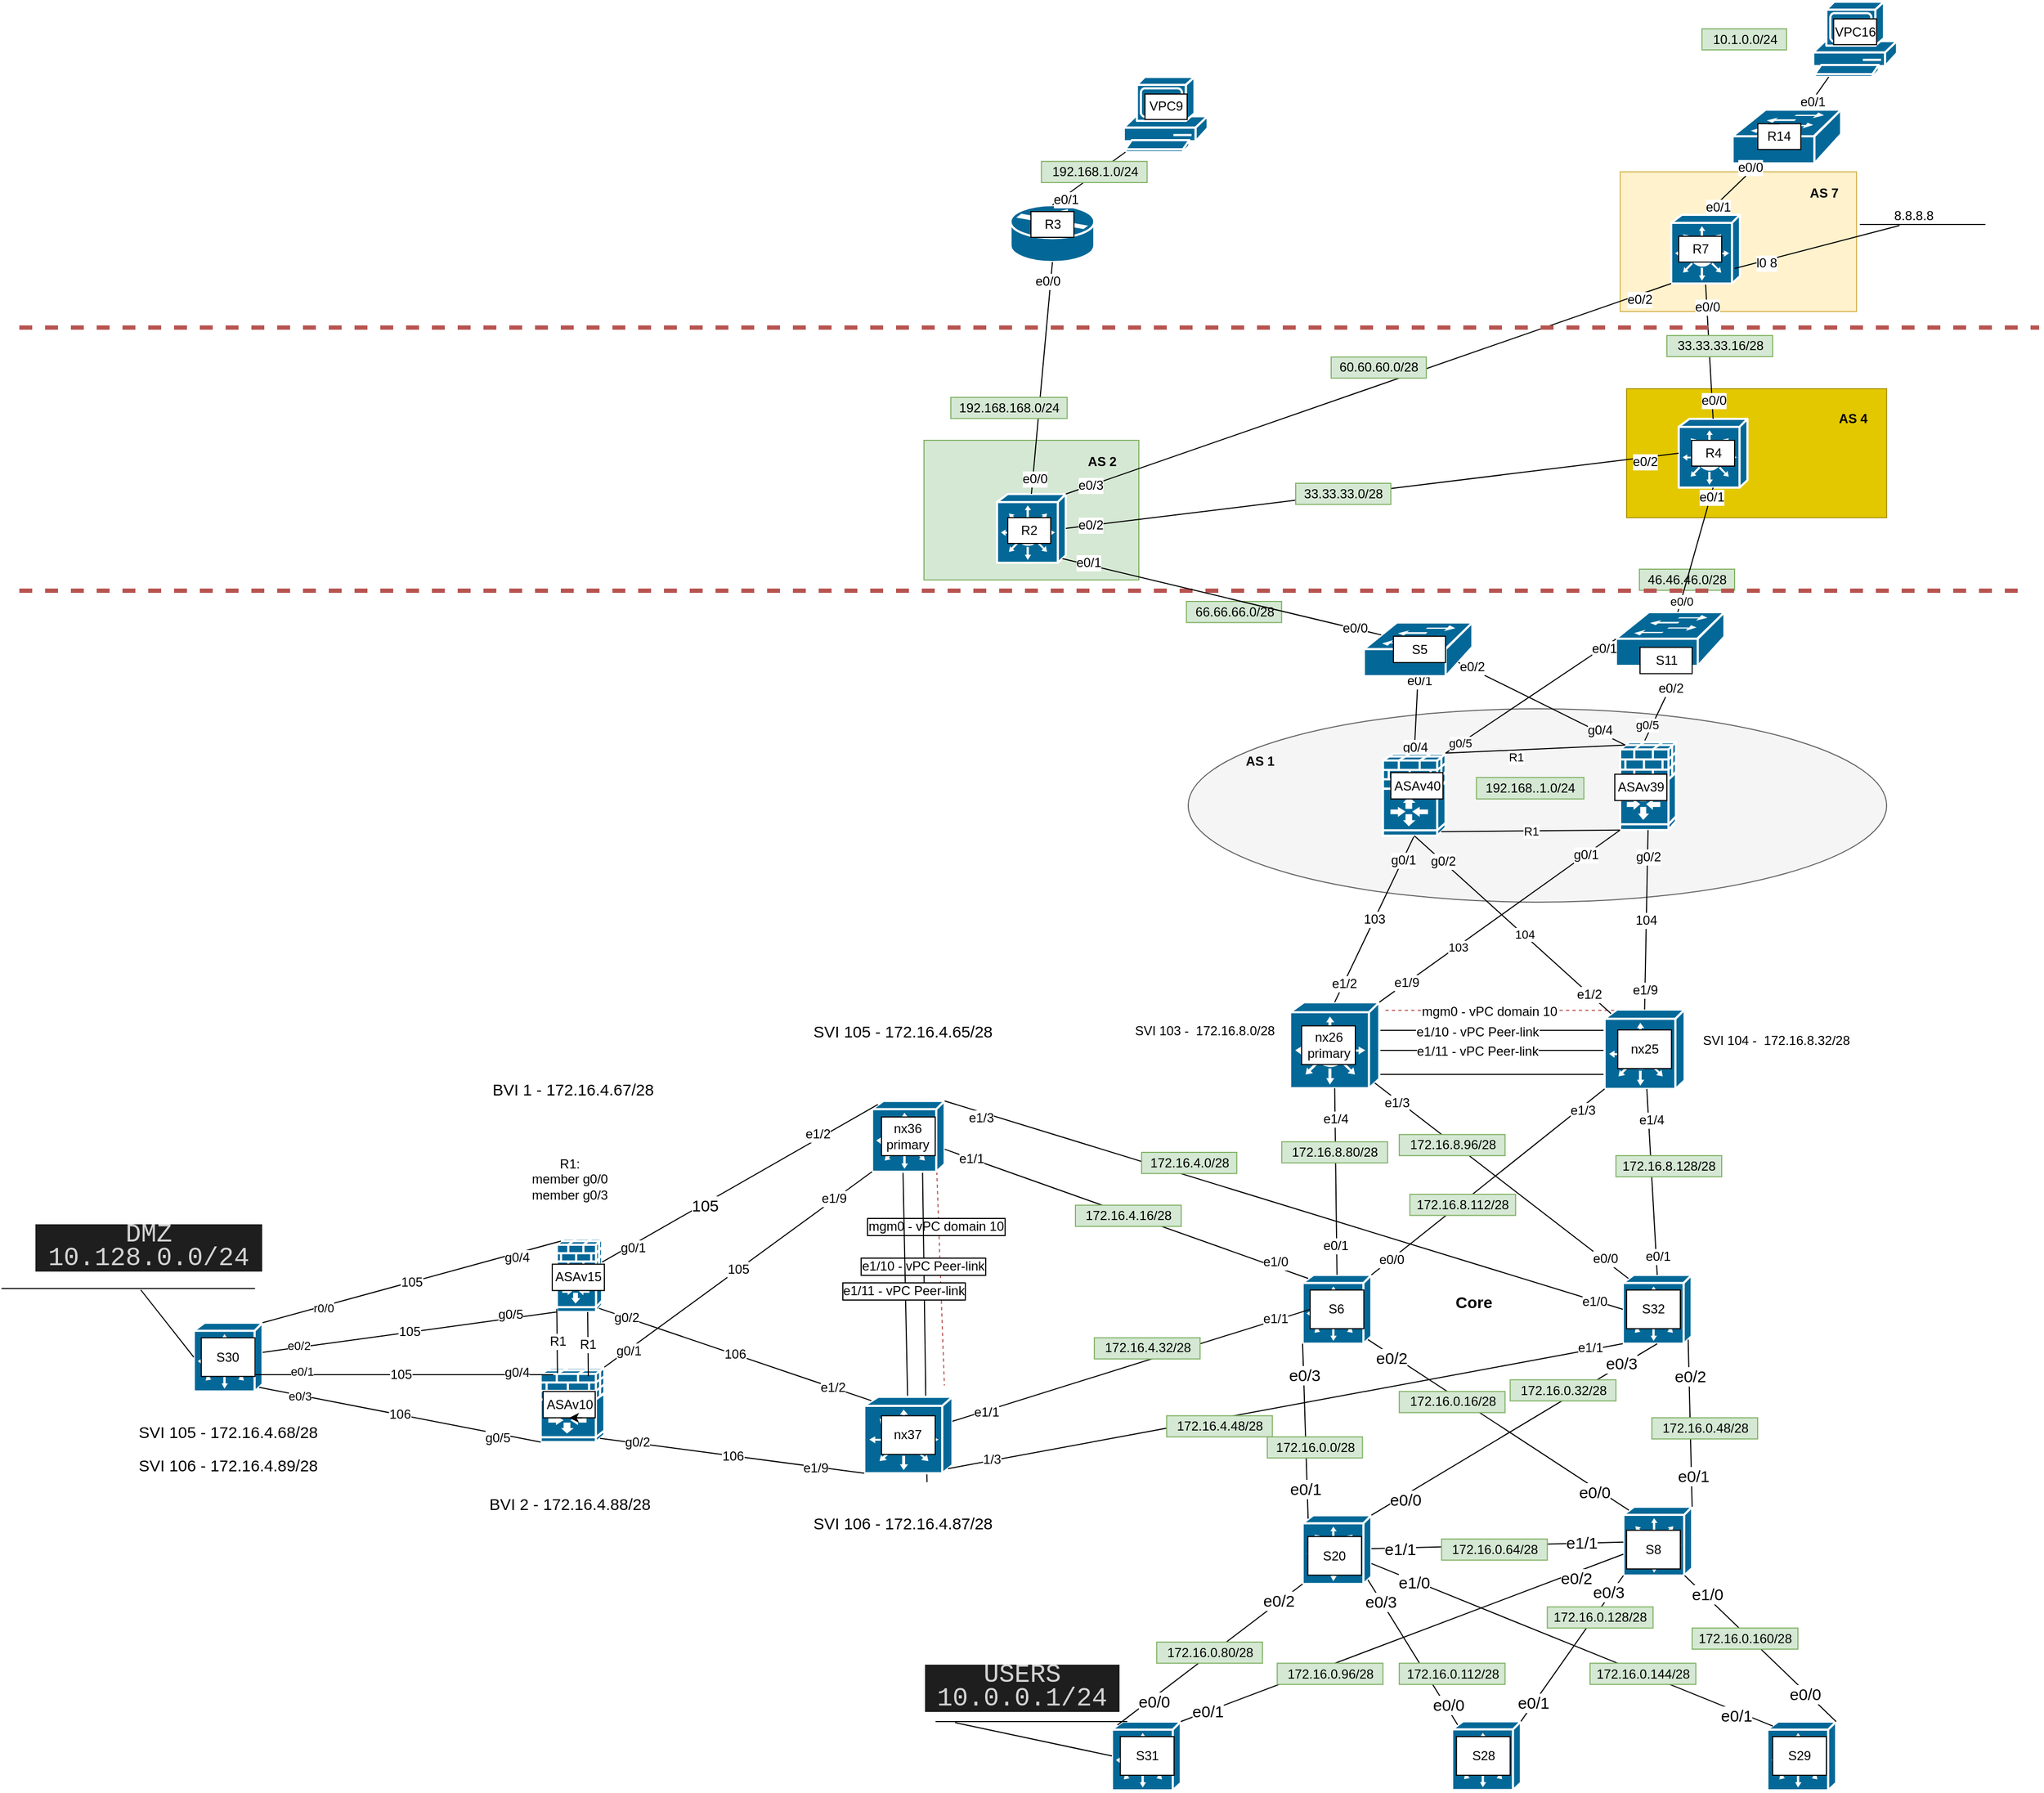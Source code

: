 <mxfile version="14.4.3" type="device"><diagram id="6a731a19-8d31-9384-78a2-239565b7b9f0" name="Page-1"><mxGraphModel dx="3343" dy="2359" grid="1" gridSize="10" guides="1" tooltips="1" connect="1" arrows="1" fold="1" page="1" pageScale="1" pageWidth="827" pageHeight="1169" background="#ffffff" math="0" shadow="0"><root><mxCell id="0"/><mxCell id="1" parent="0"/><mxCell id="CWwEI6xR6n3LaqMW4B9k-2257" value="66.66.66.0/28" style="text;html=1;align=center;verticalAlign=middle;resizable=0;points=[];autosize=1;rotation=0;fillColor=#d5e8d4;strokeColor=#82b366;fontSize=12;" parent="1" vertex="1"><mxGeometry x="-473.71" y="550" width="88.582" height="19.685" as="geometry"/></mxCell><mxCell id="CWwEI6xR6n3LaqMW4B9k-2258" value="" style="ellipse;whiteSpace=wrap;html=1;labelBackgroundColor=none;fontSize=12;fillColor=#f5f5f5;strokeColor=#666666;fontColor=#333333;" parent="1" vertex="1"><mxGeometry x="-472.03" y="650" width="650.03" height="180" as="geometry"/></mxCell><mxCell id="CWwEI6xR6n3LaqMW4B9k-2259" value="" style="endArrow=none;html=1;strokeColor=#b85450;fontSize=12;fontColor=#000000;dashed=1;fillColor=#f8cecc;exitX=1;exitY=0.25;exitDx=0;exitDy=0;" parent="1" source="CWwEI6xR6n3LaqMW4B9k-2368" edge="1"><mxGeometry width="50" height="50" relative="1" as="geometry"><mxPoint x="-698.94" y="1102.02" as="sourcePoint"/><mxPoint x="-699" y="1280" as="targetPoint"/></mxGeometry></mxCell><mxCell id="CWwEI6xR6n3LaqMW4B9k-2260" value="mgm0 - vPC domain 10" style="edgeLabel;html=1;align=center;verticalAlign=middle;resizable=0;points=[];fontSize=12;fontColor=#000000;labelBorderColor=#000000;" parent="CWwEI6xR6n3LaqMW4B9k-2259" vertex="1" connectable="0"><mxGeometry x="-0.182" y="-1" relative="1" as="geometry"><mxPoint x="-2.5" y="-6.15" as="offset"/></mxGeometry></mxCell><mxCell id="CWwEI6xR6n3LaqMW4B9k-2261" value="" style="endArrow=none;html=1;fontSize=12;fontColor=#000000;fillColor=#f8cecc;entryX=0.675;entryY=0.573;entryDx=0;entryDy=0;entryPerimeter=0;exitX=0.75;exitY=0;exitDx=0;exitDy=0;" parent="1" source="CWwEI6xR6n3LaqMW4B9k-2368" edge="1"><mxGeometry width="50" height="50" relative="1" as="geometry"><mxPoint x="-718" y="1112.2" as="sourcePoint"/><mxPoint x="-715.188" y="1370.076" as="targetPoint"/></mxGeometry></mxCell><mxCell id="CWwEI6xR6n3LaqMW4B9k-2262" value="e1/10 - vPC Peer-link" style="edgeLabel;html=1;align=center;verticalAlign=middle;resizable=0;points=[];fontSize=12;fontColor=#000000;labelBorderColor=#000000;" parent="CWwEI6xR6n3LaqMW4B9k-2261" vertex="1" connectable="0"><mxGeometry x="-0.182" y="-1" relative="1" as="geometry"><mxPoint as="offset"/></mxGeometry></mxCell><mxCell id="CWwEI6xR6n3LaqMW4B9k-2263" value="" style="endArrow=none;html=1;fontSize=12;fontColor=#000000;fillColor=#f8cecc;" parent="1" target="CWwEI6xR6n3LaqMW4B9k-2365" edge="1"><mxGeometry width="50" height="50" relative="1" as="geometry"><mxPoint x="-737.5" y="1081.79" as="sourcePoint"/><mxPoint x="-737.5" y="1376.79" as="targetPoint"/></mxGeometry></mxCell><mxCell id="CWwEI6xR6n3LaqMW4B9k-2264" value="e1/11 - vPC Peer-link" style="edgeLabel;html=1;align=center;verticalAlign=middle;resizable=0;points=[];fontSize=12;fontColor=#000000;labelBorderColor=#000000;" parent="CWwEI6xR6n3LaqMW4B9k-2263" vertex="1" connectable="0"><mxGeometry x="-0.182" y="-1" relative="1" as="geometry"><mxPoint x="-0.73" y="24.37" as="offset"/></mxGeometry></mxCell><mxCell id="CWwEI6xR6n3LaqMW4B9k-2267" value="" style="endArrow=none;html=1;fontSize=12;fontColor=#000000;fillColor=#f8cecc;" parent="1" edge="1"><mxGeometry width="50" height="50" relative="1" as="geometry"><mxPoint x="-306.003" y="990.408" as="sourcePoint"/><mxPoint x="-70.002" y="990.408" as="targetPoint"/></mxGeometry></mxCell><mxCell id="CWwEI6xR6n3LaqMW4B9k-2268" value="" style="endArrow=none;html=1;fontSize=12;fontColor=#000000;fillColor=#f8cecc;" parent="1" edge="1"><mxGeometry width="50" height="50" relative="1" as="geometry"><mxPoint x="-300.005" y="967.955" as="sourcePoint"/><mxPoint x="-64.005" y="967.955" as="targetPoint"/></mxGeometry></mxCell><mxCell id="CWwEI6xR6n3LaqMW4B9k-2269" value="e1/11 - vPC Peer-link" style="edgeLabel;html=1;align=center;verticalAlign=middle;resizable=0;points=[];fontSize=12;fontColor=#000000;" parent="CWwEI6xR6n3LaqMW4B9k-2268" vertex="1" connectable="0"><mxGeometry x="-0.182" y="-1" relative="1" as="geometry"><mxPoint as="offset"/></mxGeometry></mxCell><mxCell id="CWwEI6xR6n3LaqMW4B9k-2270" value="" style="endArrow=none;html=1;fontSize=12;fontColor=#000000;fillColor=#f8cecc;" parent="1" edge="1"><mxGeometry width="50" height="50" relative="1" as="geometry"><mxPoint x="-299.997" y="949.373" as="sourcePoint"/><mxPoint x="-63.997" y="949.373" as="targetPoint"/></mxGeometry></mxCell><mxCell id="CWwEI6xR6n3LaqMW4B9k-2271" value="e1/10 - vPC Peer-link" style="edgeLabel;html=1;align=center;verticalAlign=middle;resizable=0;points=[];fontSize=12;fontColor=#000000;" parent="CWwEI6xR6n3LaqMW4B9k-2270" vertex="1" connectable="0"><mxGeometry x="-0.182" y="-1" relative="1" as="geometry"><mxPoint as="offset"/></mxGeometry></mxCell><mxCell id="CWwEI6xR6n3LaqMW4B9k-2272" value="" style="endArrow=none;html=1;strokeColor=#b85450;fontSize=12;fontColor=#000000;dashed=1;fillColor=#f8cecc;" parent="1" edge="1"><mxGeometry width="50" height="50" relative="1" as="geometry"><mxPoint x="-288.43" y="930.78" as="sourcePoint"/><mxPoint x="-52.43" y="930.78" as="targetPoint"/></mxGeometry></mxCell><mxCell id="CWwEI6xR6n3LaqMW4B9k-2273" value="mgm0 - vPC domain 10" style="edgeLabel;html=1;align=center;verticalAlign=middle;resizable=0;points=[];fontSize=12;fontColor=#000000;" parent="CWwEI6xR6n3LaqMW4B9k-2272" vertex="1" connectable="0"><mxGeometry x="-0.182" y="-1" relative="1" as="geometry"><mxPoint as="offset"/></mxGeometry></mxCell><mxCell id="CWwEI6xR6n3LaqMW4B9k-2274" value="" style="rounded=0;whiteSpace=wrap;html=1;labelBackgroundColor=none;fontSize=12;fillColor=#fff2cc;strokeColor=#d6b656;" parent="1" vertex="1"><mxGeometry x="-70" y="150" width="220" height="130" as="geometry"/></mxCell><mxCell id="CWwEI6xR6n3LaqMW4B9k-2275" value="" style="rounded=0;whiteSpace=wrap;html=1;fillColor=#e3c800;strokeColor=#B09500;fontColor=#ffffff;fontSize=12;" parent="1" vertex="1"><mxGeometry x="-64" y="352" width="242" height="120" as="geometry"/></mxCell><mxCell id="CWwEI6xR6n3LaqMW4B9k-2276" value="" style="rounded=0;whiteSpace=wrap;html=1;fontSize=12;fillColor=#d5e8d4;strokeColor=#82b366;" parent="1" vertex="1"><mxGeometry x="-718" y="400" width="200" height="130" as="geometry"/></mxCell><mxCell id="CWwEI6xR6n3LaqMW4B9k-2277" value="" style="shape=mxgraph.cisco.switches.layer_3_switch;html=1;pointerEvents=1;dashed=0;fillColor=#036897;strokeColor=#ffffff;strokeWidth=2;verticalLabelPosition=bottom;verticalAlign=top;align=center;outlineConnect=0;fontSize=12;" parent="1" vertex="1"><mxGeometry x="-365.56" y="1177.16" width="64" height="64" as="geometry"/></mxCell><mxCell id="CWwEI6xR6n3LaqMW4B9k-2278" value="" style="shape=mxgraph.cisco.routers.router;html=1;pointerEvents=1;dashed=0;fillColor=#036897;strokeColor=#ffffff;strokeWidth=2;verticalLabelPosition=bottom;verticalAlign=top;align=center;outlineConnect=0;fontSize=12;" parent="1" vertex="1"><mxGeometry x="-637.42" y="181.0" width="78" height="53" as="geometry"/></mxCell><mxCell id="CWwEI6xR6n3LaqMW4B9k-2279" value="" style="shape=mxgraph.cisco.computers_and_peripherals.pc;html=1;pointerEvents=1;dashed=0;fillColor=#036897;strokeColor=#ffffff;strokeWidth=2;verticalLabelPosition=bottom;verticalAlign=top;align=center;outlineConnect=0;fontSize=12;" parent="1" vertex="1"><mxGeometry x="-532" y="61.6" width="78" height="70" as="geometry"/></mxCell><mxCell id="CWwEI6xR6n3LaqMW4B9k-2280" value="" style="endArrow=none;html=1;entryX=0.02;entryY=1;entryDx=0;entryDy=0;entryPerimeter=0;exitX=0.5;exitY=0;exitDx=0;exitDy=0;exitPerimeter=0;fontSize=12;" parent="1" source="CWwEI6xR6n3LaqMW4B9k-2278" target="CWwEI6xR6n3LaqMW4B9k-2279" edge="1"><mxGeometry width="50" height="50" relative="1" as="geometry"><mxPoint x="-105.42" y="-131.4" as="sourcePoint"/><mxPoint x="-315.86" y="-421.4" as="targetPoint"/></mxGeometry></mxCell><mxCell id="CWwEI6xR6n3LaqMW4B9k-2281" value="e0/1" style="edgeLabel;html=1;align=center;verticalAlign=middle;resizable=0;points=[];fontSize=12;" parent="CWwEI6xR6n3LaqMW4B9k-2280" vertex="1" connectable="0"><mxGeometry x="-0.693" y="-3" relative="1" as="geometry"><mxPoint as="offset"/></mxGeometry></mxCell><mxCell id="CWwEI6xR6n3LaqMW4B9k-2282" value="" style="shape=mxgraph.cisco.switches.layer_3_switch;html=1;pointerEvents=1;dashed=0;fillColor=#036897;strokeColor=#ffffff;strokeWidth=2;verticalLabelPosition=bottom;verticalAlign=top;align=center;outlineConnect=0;fontSize=12;" parent="1" vertex="1"><mxGeometry x="-650" y="450" width="64" height="64" as="geometry"/></mxCell><mxCell id="CWwEI6xR6n3LaqMW4B9k-2283" value="" style="endArrow=none;html=1;entryX=0.5;entryY=1;entryDx=0;entryDy=0;entryPerimeter=0;exitX=0.5;exitY=0;exitDx=0;exitDy=0;exitPerimeter=0;fontSize=12;" parent="1" source="CWwEI6xR6n3LaqMW4B9k-2282" target="CWwEI6xR6n3LaqMW4B9k-2278" edge="1"><mxGeometry width="50" height="50" relative="1" as="geometry"><mxPoint x="-664.5" y="290" as="sourcePoint"/><mxPoint x="-395.44" y="-390" as="targetPoint"/></mxGeometry></mxCell><mxCell id="CWwEI6xR6n3LaqMW4B9k-2284" value="e0/0" style="edgeLabel;html=1;align=center;verticalAlign=middle;resizable=0;points=[];fontSize=12;" parent="CWwEI6xR6n3LaqMW4B9k-2283" vertex="1" connectable="0"><mxGeometry x="-0.866" y="-1" relative="1" as="geometry"><mxPoint as="offset"/></mxGeometry></mxCell><mxCell id="CWwEI6xR6n3LaqMW4B9k-2285" value="e0/0" style="edgeLabel;html=1;align=center;verticalAlign=middle;resizable=0;points=[];fontSize=12;" parent="CWwEI6xR6n3LaqMW4B9k-2283" vertex="1" connectable="0"><mxGeometry x="0.836" y="3" relative="1" as="geometry"><mxPoint as="offset"/></mxGeometry></mxCell><mxCell id="CWwEI6xR6n3LaqMW4B9k-2286" value="" style="shape=mxgraph.cisco.switches.workgroup_switch;html=1;pointerEvents=1;dashed=0;fillColor=#036897;strokeColor=#ffffff;strokeWidth=2;verticalLabelPosition=bottom;verticalAlign=top;align=center;outlineConnect=0;fontSize=12;" parent="1" vertex="1"><mxGeometry x="34.65" y="92.16" width="101" height="50" as="geometry"/></mxCell><mxCell id="CWwEI6xR6n3LaqMW4B9k-2287" value="" style="endArrow=none;html=1;fontSize=12;exitX=0.5;exitY=0;exitDx=0;exitDy=0;exitPerimeter=0;" parent="1" source="CWwEI6xR6n3LaqMW4B9k-2317" target="CWwEI6xR6n3LaqMW4B9k-2286" edge="1"><mxGeometry width="50" height="50" relative="1" as="geometry"><mxPoint x="57.773" y="188.5" as="sourcePoint"/><mxPoint x="-173.5" y="101" as="targetPoint"/></mxGeometry></mxCell><mxCell id="CWwEI6xR6n3LaqMW4B9k-2288" value="e0/1" style="edgeLabel;html=1;align=center;verticalAlign=middle;resizable=0;points=[];fontSize=12;" parent="CWwEI6xR6n3LaqMW4B9k-2287" vertex="1" connectable="0"><mxGeometry x="-0.624" y="-2" relative="1" as="geometry"><mxPoint as="offset"/></mxGeometry></mxCell><mxCell id="CWwEI6xR6n3LaqMW4B9k-2289" value="e0/0" style="edgeLabel;html=1;align=center;verticalAlign=middle;resizable=0;points=[];fontSize=12;" parent="CWwEI6xR6n3LaqMW4B9k-2287" vertex="1" connectable="0"><mxGeometry x="0.736" y="4" relative="1" as="geometry"><mxPoint x="1" as="offset"/></mxGeometry></mxCell><mxCell id="CWwEI6xR6n3LaqMW4B9k-2290" value="" style="shape=mxgraph.cisco.computers_and_peripherals.pc;html=1;pointerEvents=1;dashed=0;fillColor=#036897;strokeColor=#ffffff;strokeWidth=2;verticalLabelPosition=bottom;verticalAlign=top;align=center;outlineConnect=0;fontSize=12;" parent="1" vertex="1"><mxGeometry x="109.71" y="-8.4" width="78" height="70" as="geometry"/></mxCell><mxCell id="CWwEI6xR6n3LaqMW4B9k-2291" value="" style="endArrow=none;html=1;fontSize=12;" parent="1" source="CWwEI6xR6n3LaqMW4B9k-2286" target="CWwEI6xR6n3LaqMW4B9k-2290" edge="1"><mxGeometry width="50" height="50" relative="1" as="geometry"><mxPoint x="-215.697" y="223.16" as="sourcePoint"/><mxPoint x="-143.85" y="112.16" as="targetPoint"/></mxGeometry></mxCell><mxCell id="CWwEI6xR6n3LaqMW4B9k-2292" value="e0/1" style="edgeLabel;html=1;align=center;verticalAlign=middle;resizable=0;points=[];fontSize=12;" parent="CWwEI6xR6n3LaqMW4B9k-2291" vertex="1" connectable="0"><mxGeometry x="-0.481" y="-1" relative="1" as="geometry"><mxPoint as="offset"/></mxGeometry></mxCell><mxCell id="CWwEI6xR6n3LaqMW4B9k-2293" value="" style="shape=mxgraph.cisco.switches.layer_3_switch;html=1;pointerEvents=1;dashed=0;fillColor=#036897;strokeColor=#ffffff;strokeWidth=2;verticalLabelPosition=bottom;verticalAlign=top;align=center;outlineConnect=0;fontSize=12;fontStyle=1" parent="1" vertex="1"><mxGeometry x="-84.5" y="930" width="74.5" height="73.93" as="geometry"/></mxCell><mxCell id="CWwEI6xR6n3LaqMW4B9k-2294" value="" style="shape=mxgraph.cisco.switches.layer_3_switch;html=1;pointerEvents=1;dashed=0;fillColor=#036897;strokeColor=#ffffff;strokeWidth=2;verticalLabelPosition=bottom;verticalAlign=top;align=center;outlineConnect=0;fontSize=12;fontStyle=1" parent="1" vertex="1"><mxGeometry x="-377.21" y="923.2" width="83" height="80" as="geometry"/></mxCell><UserObject label="nx25" link="file://C:\Users\a.mitrofanov\Desktop\git\otus-networks\15_lab_Project_course\Configs\nx25.txt" id="CWwEI6xR6n3LaqMW4B9k-2295"><mxCell style="rounded=0;whiteSpace=wrap;html=1;labelBackgroundColor=none;fontSize=12;" parent="1" vertex="1"><mxGeometry x="-72.25" y="948.97" width="50" height="36" as="geometry"/></mxCell></UserObject><UserObject label="nx26&lt;br&gt;primary" link="file://C:\Users\a.mitrofanov\Desktop\git\otus-networks\15_lab_Project_course\Configs\nx26.txt" id="CWwEI6xR6n3LaqMW4B9k-2296"><mxCell style="rounded=0;whiteSpace=wrap;html=1;labelBackgroundColor=none;fontSize=12;" parent="1" vertex="1"><mxGeometry x="-366.5" y="945.2" width="50" height="36" as="geometry"/></mxCell></UserObject><mxCell id="CWwEI6xR6n3LaqMW4B9k-2297" value="" style="shape=mxgraph.cisco.switches.layer_3_switch;html=1;pointerEvents=1;dashed=0;fillColor=#036897;strokeColor=#ffffff;strokeWidth=2;verticalLabelPosition=bottom;verticalAlign=top;align=center;outlineConnect=0;fontSize=12;" parent="1" vertex="1"><mxGeometry x="-15.5" y="380" width="64" height="64" as="geometry"/></mxCell><mxCell id="CWwEI6xR6n3LaqMW4B9k-2298" value="103" style="endArrow=none;html=1;strokeWidth=1;fontSize=12;entryX=0.5;entryY=1;entryDx=0;entryDy=0;entryPerimeter=0;fillColor=#f8cecc;exitX=0.5;exitY=0;exitDx=0;exitDy=0;exitPerimeter=0;" parent="1" source="CWwEI6xR6n3LaqMW4B9k-2294" target="CWwEI6xR6n3LaqMW4B9k-2337" edge="1"><mxGeometry width="50" height="50" relative="1" as="geometry"><mxPoint x="-360.0" y="890" as="sourcePoint"/><mxPoint x="-373.64" y="737.7" as="targetPoint"/></mxGeometry></mxCell><mxCell id="CWwEI6xR6n3LaqMW4B9k-2299" value="g0/1" style="edgeLabel;html=1;align=center;verticalAlign=middle;resizable=0;points=[];fontSize=12;fontColor=#000000;" parent="CWwEI6xR6n3LaqMW4B9k-2298" vertex="1" connectable="0"><mxGeometry x="0.708" relative="1" as="geometry"><mxPoint as="offset"/></mxGeometry></mxCell><mxCell id="CWwEI6xR6n3LaqMW4B9k-2300" value="e1/2" style="edgeLabel;html=1;align=center;verticalAlign=middle;resizable=0;points=[];fontSize=12;fontColor=#000000;" parent="CWwEI6xR6n3LaqMW4B9k-2298" vertex="1" connectable="0"><mxGeometry x="-0.776" relative="1" as="geometry"><mxPoint as="offset"/></mxGeometry></mxCell><mxCell id="CWwEI6xR6n3LaqMW4B9k-2301" value="&lt;b style=&quot;font-size: 12px;&quot;&gt;AS 2&lt;/b&gt;" style="text;html=1;strokeColor=none;fillColor=none;align=center;verticalAlign=middle;whiteSpace=wrap;rounded=0;labelBackgroundColor=none;fontSize=12;" parent="1" vertex="1"><mxGeometry x="-572" y="410" width="40" height="20" as="geometry"/></mxCell><mxCell id="CWwEI6xR6n3LaqMW4B9k-2302" value="&lt;b style=&quot;font-size: 12px;&quot;&gt;AS 4&lt;/b&gt;" style="text;html=1;strokeColor=none;fillColor=none;align=center;verticalAlign=middle;whiteSpace=wrap;rounded=0;labelBackgroundColor=none;fontSize=12;" parent="1" vertex="1"><mxGeometry x="126.5" y="370" width="40" height="20" as="geometry"/></mxCell><mxCell id="CWwEI6xR6n3LaqMW4B9k-2303" value="" style="endArrow=none;html=1;entryX=0.5;entryY=0.98;entryDx=0;entryDy=0;entryPerimeter=0;exitX=0.5;exitY=0;exitDx=0;exitDy=0;exitPerimeter=0;fontSize=12;" parent="1" source="CWwEI6xR6n3LaqMW4B9k-2337" target="CWwEI6xR6n3LaqMW4B9k-2499" edge="1"><mxGeometry width="50" height="50" relative="1" as="geometry"><mxPoint x="-344" y="690.0" as="sourcePoint"/><mxPoint x="-362.5" y="593.25" as="targetPoint"/></mxGeometry></mxCell><mxCell id="CWwEI6xR6n3LaqMW4B9k-2304" value="e0/1" style="edgeLabel;html=1;align=center;verticalAlign=middle;resizable=0;points=[];fontSize=12;" parent="CWwEI6xR6n3LaqMW4B9k-2303" vertex="1" connectable="0"><mxGeometry x="0.843" y="-1" relative="1" as="geometry"><mxPoint y="-1" as="offset"/></mxGeometry></mxCell><mxCell id="CWwEI6xR6n3LaqMW4B9k-2305" value="g0/4" style="edgeLabel;html=1;align=center;verticalAlign=middle;resizable=0;points=[];fontSize=12;" parent="CWwEI6xR6n3LaqMW4B9k-2303" vertex="1" connectable="0"><mxGeometry x="-0.833" relative="1" as="geometry"><mxPoint as="offset"/></mxGeometry></mxCell><mxCell id="CWwEI6xR6n3LaqMW4B9k-2306" value="" style="endArrow=none;html=1;exitX=0.5;exitY=0;exitDx=0;exitDy=0;exitPerimeter=0;fontSize=12;entryX=0.5;entryY=0.98;entryDx=0;entryDy=0;entryPerimeter=0;" parent="1" edge="1"><mxGeometry width="50" height="50" relative="1" as="geometry"><mxPoint x="-47.05" y="679.43" as="sourcePoint"/><mxPoint x="-22.5" y="628" as="targetPoint"/></mxGeometry></mxCell><mxCell id="CWwEI6xR6n3LaqMW4B9k-2307" value="e0/2" style="edgeLabel;html=1;align=center;verticalAlign=middle;resizable=0;points=[];fontSize=12;" parent="CWwEI6xR6n3LaqMW4B9k-2306" vertex="1" connectable="0"><mxGeometry x="0.851" y="-1" relative="1" as="geometry"><mxPoint y="-2.08" as="offset"/></mxGeometry></mxCell><mxCell id="CWwEI6xR6n3LaqMW4B9k-2308" value="g0/5" style="edgeLabel;html=1;align=center;verticalAlign=middle;resizable=0;points=[];" parent="CWwEI6xR6n3LaqMW4B9k-2306" vertex="1" connectable="0"><mxGeometry x="-0.828" relative="1" as="geometry"><mxPoint y="-10.04" as="offset"/></mxGeometry></mxCell><mxCell id="CWwEI6xR6n3LaqMW4B9k-2309" value="&lt;b style=&quot;font-size: 12px;&quot;&gt;AS 1&lt;/b&gt;" style="text;html=1;strokeColor=none;fillColor=none;align=center;verticalAlign=middle;whiteSpace=wrap;rounded=0;labelBackgroundColor=none;fontSize=12;" parent="1" vertex="1"><mxGeometry x="-424.93" y="689.41" width="40" height="20" as="geometry"/></mxCell><mxCell id="CWwEI6xR6n3LaqMW4B9k-2310" value="" style="endArrow=none;html=1;entryX=1;entryY=0.5;entryDx=0;entryDy=0;entryPerimeter=0;exitX=0;exitY=0.5;exitDx=0;exitDy=0;exitPerimeter=0;fontSize=12;" parent="1" source="CWwEI6xR6n3LaqMW4B9k-2297" target="CWwEI6xR6n3LaqMW4B9k-2282" edge="1"><mxGeometry width="50" height="50" relative="1" as="geometry"><mxPoint x="-244.8" y="589.84" as="sourcePoint"/><mxPoint x="-490.0" y="410.0" as="targetPoint"/></mxGeometry></mxCell><mxCell id="CWwEI6xR6n3LaqMW4B9k-2311" value="e0/2" style="edgeLabel;html=1;align=center;verticalAlign=middle;resizable=0;points=[];fontSize=12;" parent="CWwEI6xR6n3LaqMW4B9k-2310" vertex="1" connectable="0"><mxGeometry x="0.92" relative="1" as="geometry"><mxPoint as="offset"/></mxGeometry></mxCell><mxCell id="CWwEI6xR6n3LaqMW4B9k-2312" value="e0/2" style="edgeLabel;html=1;align=center;verticalAlign=middle;resizable=0;points=[];fontSize=12;" parent="CWwEI6xR6n3LaqMW4B9k-2310" vertex="1" connectable="0"><mxGeometry x="-0.889" y="4" relative="1" as="geometry"><mxPoint as="offset"/></mxGeometry></mxCell><mxCell id="CWwEI6xR6n3LaqMW4B9k-2313" value="&lt;b style=&quot;font-size: 12px;&quot;&gt;AS 7&lt;/b&gt;" style="text;html=1;strokeColor=none;fillColor=none;align=center;verticalAlign=middle;whiteSpace=wrap;rounded=0;labelBackgroundColor=none;fontSize=12;" parent="1" vertex="1"><mxGeometry x="100" y="160" width="40" height="20" as="geometry"/></mxCell><mxCell id="CWwEI6xR6n3LaqMW4B9k-2314" value="" style="endArrow=none;html=1;fontSize=12;entryX=0.5;entryY=1;entryDx=0;entryDy=0;entryPerimeter=0;exitX=0.5;exitY=0;exitDx=0;exitDy=0;exitPerimeter=0;" parent="1" source="CWwEI6xR6n3LaqMW4B9k-2297" target="CWwEI6xR6n3LaqMW4B9k-2317" edge="1"><mxGeometry width="50" height="50" relative="1" as="geometry"><mxPoint x="23.045" y="358.5" as="sourcePoint"/><mxPoint x="30.5" y="241.5" as="targetPoint"/></mxGeometry></mxCell><mxCell id="CWwEI6xR6n3LaqMW4B9k-2315" value="e0/0" style="edgeLabel;html=1;align=center;verticalAlign=middle;resizable=0;points=[];fontSize=12;" parent="CWwEI6xR6n3LaqMW4B9k-2314" vertex="1" connectable="0"><mxGeometry x="-0.732" y="-1" relative="1" as="geometry"><mxPoint as="offset"/></mxGeometry></mxCell><mxCell id="CWwEI6xR6n3LaqMW4B9k-2316" value="e0/0" style="edgeLabel;html=1;align=center;verticalAlign=middle;resizable=0;points=[];fontSize=12;" parent="CWwEI6xR6n3LaqMW4B9k-2314" vertex="1" connectable="0"><mxGeometry x="0.669" relative="1" as="geometry"><mxPoint y="1" as="offset"/></mxGeometry></mxCell><mxCell id="CWwEI6xR6n3LaqMW4B9k-2317" value="" style="shape=mxgraph.cisco.switches.layer_3_switch;html=1;pointerEvents=1;dashed=0;fillColor=#036897;strokeColor=#ffffff;strokeWidth=2;verticalLabelPosition=bottom;verticalAlign=top;align=center;outlineConnect=0;fontSize=12;" parent="1" vertex="1"><mxGeometry x="-22.5" y="190" width="64" height="64" as="geometry"/></mxCell><UserObject label="R2" id="CWwEI6xR6n3LaqMW4B9k-2318"><mxCell style="rounded=0;whiteSpace=wrap;html=1;labelBackgroundColor=none;fontSize=12;" parent="1" vertex="1"><mxGeometry x="-640" y="472" width="40" height="24" as="geometry"/></mxCell></UserObject><UserObject label="R4" link="file://C:\Users\a.mitrofanov\Desktop\git\otus-networks\15_lab_Project_course\Configs\R4.txt" id="CWwEI6xR6n3LaqMW4B9k-2319"><mxCell style="rounded=0;whiteSpace=wrap;html=1;labelBackgroundColor=none;fontSize=12;" parent="1" vertex="1"><mxGeometry x="-3.5" y="400" width="40" height="24" as="geometry"/></mxCell></UserObject><UserObject label="R7" link="file://C:\Users\a.mitrofanov\Desktop\git\otus-networks\15_lab_Project_course\Configs\R7.txt" id="CWwEI6xR6n3LaqMW4B9k-2320"><mxCell style="rounded=0;whiteSpace=wrap;html=1;labelBackgroundColor=none;fontSize=12;" parent="1" vertex="1"><mxGeometry x="-15.5" y="210" width="40" height="24" as="geometry"/></mxCell></UserObject><mxCell id="CWwEI6xR6n3LaqMW4B9k-2321" value="R14" style="rounded=0;whiteSpace=wrap;html=1;labelBackgroundColor=none;fontSize=12;" parent="1" vertex="1"><mxGeometry x="58.15" y="105.16" width="40" height="24" as="geometry"/></mxCell><mxCell id="CWwEI6xR6n3LaqMW4B9k-2322" style="edgeStyle=orthogonalEdgeStyle;rounded=0;orthogonalLoop=1;jettySize=auto;html=1;exitX=0.25;exitY=0;exitDx=0;exitDy=0;entryX=0.5;entryY=0;entryDx=0;entryDy=0;endArrow=none;endFill=0;strokeWidth=1;fontSize=12;" parent="1" source="CWwEI6xR6n3LaqMW4B9k-2321" target="CWwEI6xR6n3LaqMW4B9k-2321" edge="1"><mxGeometry relative="1" as="geometry"/></mxCell><UserObject label="R3" link="file://C:\Users\a.mitrofanov\Desktop\git\otus-networks\15_lab_Project_course\Configs\R3.txt" id="CWwEI6xR6n3LaqMW4B9k-2323"><mxCell style="rounded=0;whiteSpace=wrap;html=1;labelBackgroundColor=none;fontSize=12;" parent="1" vertex="1"><mxGeometry x="-618.42" y="187.0" width="40" height="24" as="geometry"/></mxCell></UserObject><mxCell id="CWwEI6xR6n3LaqMW4B9k-2324" value="VPC9" style="rounded=0;whiteSpace=wrap;html=1;labelBackgroundColor=none;fontSize=12;" parent="1" vertex="1"><mxGeometry x="-512.29" y="77.6" width="39.29" height="23.68" as="geometry"/></mxCell><mxCell id="CWwEI6xR6n3LaqMW4B9k-2325" value="VPC16" style="rounded=0;whiteSpace=wrap;html=1;labelBackgroundColor=none;fontSize=12;" parent="1" vertex="1"><mxGeometry x="128.71" y="7.6" width="40" height="24" as="geometry"/></mxCell><mxCell id="CWwEI6xR6n3LaqMW4B9k-2326" value="46.46.46.0/28" style="text;html=1;align=center;verticalAlign=middle;resizable=0;points=[];autosize=1;rotation=0;fillColor=#d5e8d4;strokeColor=#82b366;fontSize=12;" parent="1" vertex="1"><mxGeometry x="-52.08" y="520" width="88.582" height="19.685" as="geometry"/></mxCell><mxCell id="CWwEI6xR6n3LaqMW4B9k-2327" value="33.33.33.0/28" style="text;html=1;align=center;verticalAlign=middle;resizable=0;points=[];autosize=1;rotation=0;fillColor=#d5e8d4;strokeColor=#82b366;fontSize=12;" parent="1" vertex="1"><mxGeometry x="-372" y="440" width="88.582" height="19.685" as="geometry"/></mxCell><mxCell id="CWwEI6xR6n3LaqMW4B9k-2328" value="192.168.168.0/24" style="text;html=1;align=center;verticalAlign=middle;resizable=0;points=[];autosize=1;rotation=0;fillColor=#d5e8d4;strokeColor=#82b366;fontSize=12;" parent="1" vertex="1"><mxGeometry x="-693" y="360" width="108.267" height="19.685" as="geometry"/></mxCell><mxCell id="CWwEI6xR6n3LaqMW4B9k-2329" value="192.168.1.0/24" style="text;html=1;align=center;verticalAlign=middle;resizable=0;points=[];autosize=1;rotation=0;fillColor=#d5e8d4;strokeColor=#82b366;fontSize=12;" parent="1" vertex="1"><mxGeometry x="-608.71" y="140.32" width="98.425" height="19.685" as="geometry"/></mxCell><mxCell id="CWwEI6xR6n3LaqMW4B9k-2331" value="" style="endArrow=none;html=1;entryX=1;entryY=0;entryDx=0;entryDy=0;entryPerimeter=0;exitX=0;exitY=1;exitDx=0;exitDy=0;exitPerimeter=0;fontSize=12;" parent="1" source="CWwEI6xR6n3LaqMW4B9k-2317" target="CWwEI6xR6n3LaqMW4B9k-2282" edge="1"><mxGeometry width="50" height="50" relative="1" as="geometry"><mxPoint x="-3.5" y="370" as="sourcePoint"/><mxPoint x="-574" y="440" as="targetPoint"/></mxGeometry></mxCell><mxCell id="CWwEI6xR6n3LaqMW4B9k-2332" value="e0/3" style="edgeLabel;html=1;align=center;verticalAlign=middle;resizable=0;points=[];fontSize=12;" parent="CWwEI6xR6n3LaqMW4B9k-2331" vertex="1" connectable="0"><mxGeometry x="0.92" relative="1" as="geometry"><mxPoint as="offset"/></mxGeometry></mxCell><mxCell id="CWwEI6xR6n3LaqMW4B9k-2333" value="e0/2" style="edgeLabel;html=1;align=center;verticalAlign=middle;resizable=0;points=[];fontSize=12;" parent="CWwEI6xR6n3LaqMW4B9k-2331" vertex="1" connectable="0"><mxGeometry x="-0.889" y="4" relative="1" as="geometry"><mxPoint as="offset"/></mxGeometry></mxCell><mxCell id="CWwEI6xR6n3LaqMW4B9k-2334" value="33.33.33.16/28" style="text;html=1;align=center;verticalAlign=middle;resizable=0;points=[];autosize=1;rotation=0;fillColor=#d5e8d4;strokeColor=#82b366;fontSize=12;" parent="1" vertex="1"><mxGeometry x="-26.5" y="302.4" width="98.425" height="19.685" as="geometry"/></mxCell><mxCell id="CWwEI6xR6n3LaqMW4B9k-2335" value="60.60.60.0/28" style="text;html=1;align=center;verticalAlign=middle;resizable=0;points=[];autosize=1;rotation=0;fillColor=#d5e8d4;strokeColor=#82b366;fontSize=12;" parent="1" vertex="1"><mxGeometry x="-339" y="322.4" width="88.582" height="19.685" as="geometry"/></mxCell><mxCell id="CWwEI6xR6n3LaqMW4B9k-2336" value="10.1.0.0/24" style="text;html=1;align=center;verticalAlign=middle;resizable=0;points=[];autosize=1;rotation=0;fillColor=#d5e8d4;strokeColor=#82b366;fontSize=12;" parent="1" vertex="1"><mxGeometry x="6.14" y="16.76" width="78.74" height="19.685" as="geometry"/></mxCell><mxCell id="CWwEI6xR6n3LaqMW4B9k-2337" value="" style="shape=mxgraph.cisco.security.ios_firewall;html=1;pointerEvents=1;dashed=0;fillColor=#036897;strokeColor=#ffffff;strokeWidth=2;verticalLabelPosition=bottom;verticalAlign=top;align=center;outlineConnect=0;fontSize=12;" parent="1" vertex="1"><mxGeometry x="-290.79" y="691.29" width="58.25" height="76.87" as="geometry"/></mxCell><mxCell id="CWwEI6xR6n3LaqMW4B9k-2338" value="" style="shape=mxgraph.cisco.security.ios_firewall;html=1;pointerEvents=1;dashed=0;fillColor=#036897;strokeColor=#ffffff;strokeWidth=2;verticalLabelPosition=bottom;verticalAlign=top;align=center;outlineConnect=0;fontSize=12;" parent="1" vertex="1"><mxGeometry x="-70" y="680.43" width="51.9" height="82.45" as="geometry"/></mxCell><UserObject label="ASAv40" link="file://C:\Users\a.mitrofanov\Desktop\git\otus-networks\15_lab_Project_course\Configs\ASAv40.txt" id="CWwEI6xR6n3LaqMW4B9k-2339"><mxCell style="rounded=0;whiteSpace=wrap;html=1;labelBackgroundColor=none;fontSize=12;" parent="1" vertex="1"><mxGeometry x="-283.42" y="709.41" width="48.5" height="24.5" as="geometry"/></mxCell></UserObject><UserObject label="ASAv39" link="file://C:\Users\a.mitrofanov\Desktop\git\otus-networks\15_lab_Project_course\Configs\ASAv39.txt" id="CWwEI6xR6n3LaqMW4B9k-2340"><mxCell style="rounded=0;whiteSpace=wrap;html=1;labelBackgroundColor=none;fontSize=12;" parent="1" vertex="1"><mxGeometry x="-75" y="710.88" width="48.5" height="24.5" as="geometry"/></mxCell></UserObject><mxCell id="CWwEI6xR6n3LaqMW4B9k-2341" value="SVI 103 -&amp;nbsp; 172.16.8.0/28" style="text;html=1;align=center;verticalAlign=middle;resizable=0;points=[];autosize=1;fontSize=12;fontColor=#000000;" parent="1" vertex="1"><mxGeometry x="-532" y="940.11" width="150" height="20" as="geometry"/></mxCell><mxCell id="CWwEI6xR6n3LaqMW4B9k-2342" value="SVI 104 -&amp;nbsp; 172.16.8.32/28" style="text;html=1;align=center;verticalAlign=middle;resizable=0;points=[];autosize=1;fontSize=12;fontColor=#000000;" parent="1" vertex="1"><mxGeometry x="0.002" y="948.972" width="150" height="20" as="geometry"/></mxCell><UserObject label="S6" link="file://C:\Users\a.mitrofanov\Desktop\git\otus-networks\15_lab_Project_course\Configs\S6.txt" id="CWwEI6xR6n3LaqMW4B9k-2343"><mxCell style="rounded=0;whiteSpace=wrap;html=1;labelBackgroundColor=none;fontSize=12;" parent="1" vertex="1"><mxGeometry x="-358.558" y="1191.163" width="50" height="36" as="geometry"/></mxCell></UserObject><mxCell id="CWwEI6xR6n3LaqMW4B9k-2344" value="" style="shape=mxgraph.cisco.switches.layer_3_switch;html=1;pointerEvents=1;dashed=0;fillColor=#036897;strokeColor=#ffffff;strokeWidth=2;verticalLabelPosition=bottom;verticalAlign=top;align=center;outlineConnect=0;fontSize=12;" parent="1" vertex="1"><mxGeometry x="-67.498" y="1177.163" width="64" height="64" as="geometry"/></mxCell><UserObject label="S32&lt;br&gt;" link="file:///C:/Users/a.mitrofanov/Desktop/git/otus-networks/15_lab_Project_course/Configs/S32.txt" id="CWwEI6xR6n3LaqMW4B9k-2345"><mxCell style="rounded=0;whiteSpace=wrap;html=1;labelBackgroundColor=none;fontSize=12;" parent="1" vertex="1"><mxGeometry x="-64.005" y="1191.165" width="50" height="36" as="geometry"/></mxCell></UserObject><mxCell id="CWwEI6xR6n3LaqMW4B9k-2346" value="" style="endArrow=none;html=1;strokeColor=#000000;fontSize=12;fontColor=#000000;entryX=0.5;entryY=1;entryDx=0;entryDy=0;entryPerimeter=0;exitX=0.5;exitY=0;exitDx=0;exitDy=0;exitPerimeter=0;" parent="1" source="CWwEI6xR6n3LaqMW4B9k-2277" target="CWwEI6xR6n3LaqMW4B9k-2294" edge="1"><mxGeometry width="50" height="50" relative="1" as="geometry"><mxPoint x="-443" y="1143" as="sourcePoint"/><mxPoint x="-393" y="1093" as="targetPoint"/></mxGeometry></mxCell><mxCell id="CWwEI6xR6n3LaqMW4B9k-2347" value="e1/4" style="edgeLabel;html=1;align=center;verticalAlign=middle;resizable=0;points=[];fontSize=12;fontColor=#000000;" parent="CWwEI6xR6n3LaqMW4B9k-2346" vertex="1" connectable="0"><mxGeometry x="0.674" relative="1" as="geometry"><mxPoint as="offset"/></mxGeometry></mxCell><mxCell id="CWwEI6xR6n3LaqMW4B9k-2348" value="e0/1" style="edgeLabel;html=1;align=center;verticalAlign=middle;resizable=0;points=[];fontSize=12;fontColor=#000000;" parent="CWwEI6xR6n3LaqMW4B9k-2346" vertex="1" connectable="0"><mxGeometry x="-0.683" y="1" relative="1" as="geometry"><mxPoint as="offset"/></mxGeometry></mxCell><mxCell id="CWwEI6xR6n3LaqMW4B9k-2349" value="" style="endArrow=none;html=1;strokeColor=#000000;fontSize=12;fontColor=#000000;exitX=0.5;exitY=0;exitDx=0;exitDy=0;exitPerimeter=0;" parent="1" source="CWwEI6xR6n3LaqMW4B9k-2344" target="CWwEI6xR6n3LaqMW4B9k-2293" edge="1"><mxGeometry width="50" height="50" relative="1" as="geometry"><mxPoint x="-88.578" y="1165.192" as="sourcePoint"/><mxPoint x="-88.573" y="1033.462" as="targetPoint"/></mxGeometry></mxCell><mxCell id="CWwEI6xR6n3LaqMW4B9k-2350" value="e1/4" style="edgeLabel;html=1;align=center;verticalAlign=middle;resizable=0;points=[];fontSize=12;fontColor=#000000;" parent="CWwEI6xR6n3LaqMW4B9k-2349" vertex="1" connectable="0"><mxGeometry x="0.669" y="-2" relative="1" as="geometry"><mxPoint as="offset"/></mxGeometry></mxCell><mxCell id="CWwEI6xR6n3LaqMW4B9k-2351" value="e0/1" style="edgeLabel;html=1;align=center;verticalAlign=middle;resizable=0;points=[];fontSize=12;fontColor=#000000;" parent="CWwEI6xR6n3LaqMW4B9k-2349" vertex="1" connectable="0"><mxGeometry x="-0.8" y="-1" relative="1" as="geometry"><mxPoint as="offset"/></mxGeometry></mxCell><mxCell id="CWwEI6xR6n3LaqMW4B9k-2352" value="" style="endArrow=none;html=1;strokeColor=#000000;fontSize=12;fontColor=#000000;exitX=1;exitY=0;exitDx=0;exitDy=0;exitPerimeter=0;entryX=0;entryY=1;entryDx=0;entryDy=0;entryPerimeter=0;" parent="1" source="CWwEI6xR6n3LaqMW4B9k-2277" target="CWwEI6xR6n3LaqMW4B9k-2293" edge="1"><mxGeometry width="50" height="50" relative="1" as="geometry"><mxPoint x="-25.655" y="1151.575" as="sourcePoint"/><mxPoint x="-25.269" y="1013.772" as="targetPoint"/></mxGeometry></mxCell><mxCell id="CWwEI6xR6n3LaqMW4B9k-2353" value="e1/3" style="edgeLabel;html=1;align=center;verticalAlign=middle;resizable=0;points=[];fontSize=12;fontColor=#000000;" parent="CWwEI6xR6n3LaqMW4B9k-2352" vertex="1" connectable="0"><mxGeometry x="0.794" y="-2" relative="1" as="geometry"><mxPoint as="offset"/></mxGeometry></mxCell><mxCell id="CWwEI6xR6n3LaqMW4B9k-2354" value="e0/0" style="edgeLabel;html=1;align=center;verticalAlign=middle;resizable=0;points=[];fontSize=12;fontColor=#000000;" parent="CWwEI6xR6n3LaqMW4B9k-2352" vertex="1" connectable="0"><mxGeometry x="-0.83" relative="1" as="geometry"><mxPoint as="offset"/></mxGeometry></mxCell><mxCell id="CWwEI6xR6n3LaqMW4B9k-2355" value="" style="endArrow=none;html=1;strokeColor=#000000;fontSize=12;fontColor=#000000;exitX=0.95;exitY=0.94;exitDx=0;exitDy=0;exitPerimeter=0;entryX=0.08;entryY=0.05;entryDx=0;entryDy=0;entryPerimeter=0;" parent="1" source="CWwEI6xR6n3LaqMW4B9k-2294" target="CWwEI6xR6n3LaqMW4B9k-2344" edge="1"><mxGeometry width="50" height="50" relative="1" as="geometry"><mxPoint x="-293.878" y="1151.572" as="sourcePoint"/><mxPoint x="-74.657" y="1013.772" as="targetPoint"/></mxGeometry></mxCell><mxCell id="CWwEI6xR6n3LaqMW4B9k-2356" value="e1/3" style="edgeLabel;html=1;align=center;verticalAlign=middle;resizable=0;points=[];fontSize=12;fontColor=#000000;" parent="CWwEI6xR6n3LaqMW4B9k-2355" vertex="1" connectable="0"><mxGeometry x="-0.816" y="-2" relative="1" as="geometry"><mxPoint as="offset"/></mxGeometry></mxCell><mxCell id="CWwEI6xR6n3LaqMW4B9k-2357" value="e0/0" style="edgeLabel;html=1;align=center;verticalAlign=middle;resizable=0;points=[];fontSize=12;fontColor=#000000;" parent="CWwEI6xR6n3LaqMW4B9k-2355" vertex="1" connectable="0"><mxGeometry x="0.809" y="1" relative="1" as="geometry"><mxPoint as="offset"/></mxGeometry></mxCell><mxCell id="CWwEI6xR6n3LaqMW4B9k-2358" value="" style="shape=mxgraph.cisco.security.ios_firewall;html=1;pointerEvents=1;dashed=0;fillColor=#036897;strokeColor=#ffffff;strokeWidth=2;verticalLabelPosition=bottom;verticalAlign=top;align=center;outlineConnect=0;fontSize=12;direction=south;rotation=-90;" parent="1" vertex="1"><mxGeometry x="-1073.05" y="1156.17" width="68.79" height="42.14" as="geometry"/></mxCell><mxCell id="CWwEI6xR6n3LaqMW4B9k-2359" value="" style="shape=mxgraph.cisco.security.ios_firewall;html=1;pointerEvents=1;dashed=0;fillColor=#036897;strokeColor=#ffffff;strokeWidth=2;verticalLabelPosition=bottom;verticalAlign=top;align=center;outlineConnect=0;fontSize=12;" parent="1" vertex="1"><mxGeometry x="-1074.77" y="1263.03" width="59.29" height="69.72" as="geometry"/></mxCell><UserObject label="ASAv15" link="file://C:\Users\a.mitrofanov\Desktop\git\otus-networks\15_lab_Project_course\Configs\ASAv15.txt" id="CWwEI6xR6n3LaqMW4B9k-2360"><mxCell style="rounded=0;whiteSpace=wrap;html=1;labelBackgroundColor=none;fontSize=12;" parent="1" vertex="1"><mxGeometry x="-1063.977" y="1167.142" width="48.5" height="24.5" as="geometry"/></mxCell></UserObject><UserObject label="ASAv10" link="file://C:\Users\a.mitrofanov\Desktop\git\otus-networks\15_lab_Project_course\Configs\ASAv10.txt" id="CWwEI6xR6n3LaqMW4B9k-2361"><mxCell style="rounded=0;whiteSpace=wrap;html=1;labelBackgroundColor=none;fontSize=12;" parent="1" vertex="1"><mxGeometry x="-1072.477" y="1285.642" width="48.5" height="24.5" as="geometry"/></mxCell></UserObject><mxCell id="CWwEI6xR6n3LaqMW4B9k-2362" value="R1: &lt;br&gt;member g0/0&lt;br&gt;member g0/3" style="text;html=1;align=center;verticalAlign=middle;resizable=0;points=[];autosize=1;fontSize=12;fontColor=#000000;" parent="1" vertex="1"><mxGeometry x="-1093.233" y="1062.985" width="90" height="50" as="geometry"/></mxCell><mxCell id="CWwEI6xR6n3LaqMW4B9k-2363" value="R1" style="endArrow=none;html=1;fontSize=12;fontColor=#000000;exitX=0.09;exitY=0.04;exitDx=0;exitDy=0;exitPerimeter=0;" parent="1" edge="1"><mxGeometry width="50" height="50" relative="1" as="geometry"><mxPoint x="-1030.405" y="1271.505" as="sourcePoint"/><mxPoint x="-1031.005" y="1211.645" as="targetPoint"/></mxGeometry></mxCell><mxCell id="CWwEI6xR6n3LaqMW4B9k-2364" value="R1" style="endArrow=none;html=1;fontSize=12;fontColor=#000000;exitX=0.09;exitY=0.04;exitDx=0;exitDy=0;exitPerimeter=0;" parent="1" edge="1"><mxGeometry width="50" height="50" relative="1" as="geometry"><mxPoint x="-1059.133" y="1268.658" as="sourcePoint"/><mxPoint x="-1059.733" y="1208.797" as="targetPoint"/></mxGeometry></mxCell><mxCell id="CWwEI6xR6n3LaqMW4B9k-2365" value="" style="shape=mxgraph.cisco.switches.layer_3_switch;html=1;pointerEvents=1;dashed=0;fillColor=#036897;strokeColor=#ffffff;strokeWidth=2;verticalLabelPosition=bottom;verticalAlign=top;align=center;outlineConnect=0;fontSize=12;fontStyle=1" parent="1" vertex="1"><mxGeometry x="-773.56" y="1290.65" width="82.07" height="71.14" as="geometry"/></mxCell><mxCell id="CWwEI6xR6n3LaqMW4B9k-2366" value="" style="shape=mxgraph.cisco.switches.layer_3_switch;html=1;pointerEvents=1;dashed=0;fillColor=#036897;strokeColor=#ffffff;strokeWidth=2;verticalLabelPosition=bottom;verticalAlign=top;align=center;outlineConnect=0;fontSize=12;fontStyle=1" parent="1" vertex="1"><mxGeometry x="-766.31" y="1015.11" width="67.56" height="65.91" as="geometry"/></mxCell><UserObject label="nx37" link="file://C:\Users\a.mitrofanov\Desktop\git\otus-networks\15_lab_Project_course\Configs\nx37.txt" id="CWwEI6xR6n3LaqMW4B9k-2367"><mxCell style="rounded=0;whiteSpace=wrap;html=1;labelBackgroundColor=none;fontSize=12;" parent="1" vertex="1"><mxGeometry x="-757.527" y="1308.222" width="50" height="36" as="geometry"/></mxCell></UserObject><UserObject label="nx36&lt;br&gt;primary" link="file://C:\Users\a.mitrofanov\Desktop\git\otus-networks\15_lab_Project_course\Configs\nx36.txt" id="CWwEI6xR6n3LaqMW4B9k-2368"><mxCell style="rounded=0;whiteSpace=wrap;html=1;labelBackgroundColor=none;fontSize=12;" parent="1" vertex="1"><mxGeometry x="-757.528" y="1030.062" width="50" height="36" as="geometry"/></mxCell></UserObject><mxCell id="CWwEI6xR6n3LaqMW4B9k-2369" value="" style="endArrow=none;html=1;strokeColor=#000000;fontSize=12;fontColor=#000000;exitX=0.08;exitY=0.05;exitDx=0;exitDy=0;exitPerimeter=0;" parent="1" source="CWwEI6xR6n3LaqMW4B9k-2277" target="CWwEI6xR6n3LaqMW4B9k-2366" edge="1"><mxGeometry width="50" height="50" relative="1" as="geometry"><mxPoint x="-492" y="1270" as="sourcePoint"/><mxPoint x="-442" y="1220" as="targetPoint"/></mxGeometry></mxCell><mxCell id="CWwEI6xR6n3LaqMW4B9k-2370" value="e1/1" style="edgeLabel;html=1;align=center;verticalAlign=middle;resizable=0;points=[];fontSize=12;fontColor=#000000;" parent="CWwEI6xR6n3LaqMW4B9k-2369" vertex="1" connectable="0"><mxGeometry x="0.864" y="-1" relative="1" as="geometry"><mxPoint x="1" y="1" as="offset"/></mxGeometry></mxCell><mxCell id="CWwEI6xR6n3LaqMW4B9k-2371" value="e1/0" style="edgeLabel;html=1;align=center;verticalAlign=middle;resizable=0;points=[];fontSize=12;fontColor=#000000;" parent="CWwEI6xR6n3LaqMW4B9k-2369" vertex="1" connectable="0"><mxGeometry x="-0.803" y="-4" relative="1" as="geometry"><mxPoint x="1" as="offset"/></mxGeometry></mxCell><mxCell id="CWwEI6xR6n3LaqMW4B9k-2372" value="" style="endArrow=none;html=1;strokeColor=#000000;fontSize=12;fontColor=#000000;exitX=0;exitY=0.5;exitDx=0;exitDy=0;exitPerimeter=0;entryX=1;entryY=0;entryDx=0;entryDy=0;entryPerimeter=0;" parent="1" source="CWwEI6xR6n3LaqMW4B9k-2344" target="CWwEI6xR6n3LaqMW4B9k-2366" edge="1"><mxGeometry width="50" height="50" relative="1" as="geometry"><mxPoint x="-352.758" y="1154.772" as="sourcePoint"/><mxPoint x="-673.145" y="1070.358" as="targetPoint"/></mxGeometry></mxCell><mxCell id="CWwEI6xR6n3LaqMW4B9k-2373" value="e1/3" style="edgeLabel;html=1;align=center;verticalAlign=middle;resizable=0;points=[];fontSize=12;fontColor=#000000;" parent="CWwEI6xR6n3LaqMW4B9k-2372" vertex="1" connectable="0"><mxGeometry x="0.89" y="5" relative="1" as="geometry"><mxPoint as="offset"/></mxGeometry></mxCell><mxCell id="CWwEI6xR6n3LaqMW4B9k-2374" value="e1/0" style="edgeLabel;html=1;align=center;verticalAlign=middle;resizable=0;points=[];fontSize=12;fontColor=#000000;" parent="CWwEI6xR6n3LaqMW4B9k-2372" vertex="1" connectable="0"><mxGeometry x="-0.915" y="1" relative="1" as="geometry"><mxPoint as="offset"/></mxGeometry></mxCell><mxCell id="CWwEI6xR6n3LaqMW4B9k-2375" value="" style="endArrow=none;html=1;strokeColor=#000000;fontSize=12;fontColor=#000000;exitX=0;exitY=0.5;exitDx=0;exitDy=0;" parent="1" source="CWwEI6xR6n3LaqMW4B9k-2343" target="CWwEI6xR6n3LaqMW4B9k-2365" edge="1"><mxGeometry width="50" height="50" relative="1" as="geometry"><mxPoint x="-350.598" y="1190.202" as="sourcePoint"/><mxPoint x="-673.145" y="1074.816" as="targetPoint"/></mxGeometry></mxCell><mxCell id="CWwEI6xR6n3LaqMW4B9k-2376" value="e1/1" style="edgeLabel;html=1;align=center;verticalAlign=middle;resizable=0;points=[];fontSize=12;fontColor=#000000;" parent="CWwEI6xR6n3LaqMW4B9k-2375" vertex="1" connectable="0"><mxGeometry x="0.812" y="1" relative="1" as="geometry"><mxPoint as="offset"/></mxGeometry></mxCell><mxCell id="CWwEI6xR6n3LaqMW4B9k-2377" value="e1/1" style="edgeLabel;html=1;align=center;verticalAlign=middle;resizable=0;points=[];fontSize=12;fontColor=#000000;" parent="CWwEI6xR6n3LaqMW4B9k-2375" vertex="1" connectable="0"><mxGeometry x="-0.805" y="-2" relative="1" as="geometry"><mxPoint as="offset"/></mxGeometry></mxCell><mxCell id="CWwEI6xR6n3LaqMW4B9k-2378" value="" style="endArrow=none;html=1;strokeColor=#000000;fontSize=12;fontColor=#000000;exitX=0;exitY=1;exitDx=0;exitDy=0;exitPerimeter=0;entryX=0.95;entryY=0.94;entryDx=0;entryDy=0;entryPerimeter=0;" parent="1" source="CWwEI6xR6n3LaqMW4B9k-2344" target="CWwEI6xR6n3LaqMW4B9k-2365" edge="1"><mxGeometry width="50" height="50" relative="1" as="geometry"><mxPoint x="-348.715" y="1219.005" as="sourcePoint"/><mxPoint x="-673.145" y="1317.613" as="targetPoint"/></mxGeometry></mxCell><mxCell id="CWwEI6xR6n3LaqMW4B9k-2379" value="1/3" style="edgeLabel;html=1;align=center;verticalAlign=middle;resizable=0;points=[];fontSize=12;fontColor=#000000;" parent="CWwEI6xR6n3LaqMW4B9k-2378" vertex="1" connectable="0"><mxGeometry x="0.87" y="-1" relative="1" as="geometry"><mxPoint as="offset"/></mxGeometry></mxCell><mxCell id="CWwEI6xR6n3LaqMW4B9k-2380" value="e1/1" style="edgeLabel;html=1;align=center;verticalAlign=middle;resizable=0;points=[];fontSize=12;fontColor=#000000;" parent="CWwEI6xR6n3LaqMW4B9k-2378" vertex="1" connectable="0"><mxGeometry x="-0.908" y="-2" relative="1" as="geometry"><mxPoint x="-1" as="offset"/></mxGeometry></mxCell><mxCell id="CWwEI6xR6n3LaqMW4B9k-2381" value="" style="endArrow=none;html=1;strokeColor=#000000;fontSize=12;fontColor=#000000;entryX=0.08;entryY=0.05;entryDx=0;entryDy=0;entryPerimeter=0;" parent="1" source="CWwEI6xR6n3LaqMW4B9k-2358" target="CWwEI6xR6n3LaqMW4B9k-2366" edge="1"><mxGeometry width="50" height="50" relative="1" as="geometry"><mxPoint x="-984" y="1162" as="sourcePoint"/><mxPoint x="-934" y="1112" as="targetPoint"/></mxGeometry></mxCell><mxCell id="CWwEI6xR6n3LaqMW4B9k-2382" value="e1/2" style="edgeLabel;html=1;align=center;verticalAlign=middle;resizable=0;points=[];fontSize=12;fontColor=#000000;" parent="CWwEI6xR6n3LaqMW4B9k-2381" vertex="1" connectable="0"><mxGeometry x="0.571" y="4" relative="1" as="geometry"><mxPoint y="-1" as="offset"/></mxGeometry></mxCell><mxCell id="CWwEI6xR6n3LaqMW4B9k-2383" value="g0/1" style="edgeLabel;html=1;align=center;verticalAlign=middle;resizable=0;points=[];fontSize=12;fontColor=#000000;" parent="CWwEI6xR6n3LaqMW4B9k-2381" vertex="1" connectable="0"><mxGeometry x="-0.792" y="-2" relative="1" as="geometry"><mxPoint as="offset"/></mxGeometry></mxCell><mxCell id="CWwEI6xR6n3LaqMW4B9k-2384" value="105" style="edgeLabel;html=1;align=center;verticalAlign=middle;resizable=0;points=[];fontSize=15;fontColor=#000000;" parent="CWwEI6xR6n3LaqMW4B9k-2381" vertex="1" connectable="0"><mxGeometry x="-0.26" y="-1" relative="1" as="geometry"><mxPoint as="offset"/></mxGeometry></mxCell><mxCell id="CWwEI6xR6n3LaqMW4B9k-2385" value="106" style="endArrow=none;html=1;strokeColor=#000000;fontSize=12;fontColor=#000000;exitX=0.08;exitY=0.05;exitDx=0;exitDy=0;entryX=0.93;entryY=0.95;entryDx=0;entryDy=0;entryPerimeter=0;exitPerimeter=0;" parent="1" source="CWwEI6xR6n3LaqMW4B9k-2365" target="CWwEI6xR6n3LaqMW4B9k-2358" edge="1"><mxGeometry width="50" height="50" relative="1" as="geometry"><mxPoint x="-735.302" y="1241.158" as="sourcePoint"/><mxPoint x="-1059.732" y="1339.765" as="targetPoint"/></mxGeometry></mxCell><mxCell id="CWwEI6xR6n3LaqMW4B9k-2386" value="e1/2" style="edgeLabel;html=1;align=center;verticalAlign=middle;resizable=0;points=[];fontSize=12;fontColor=#000000;" parent="CWwEI6xR6n3LaqMW4B9k-2385" vertex="1" connectable="0"><mxGeometry x="-0.716" relative="1" as="geometry"><mxPoint as="offset"/></mxGeometry></mxCell><mxCell id="CWwEI6xR6n3LaqMW4B9k-2387" value="g0/2" style="edgeLabel;html=1;align=center;verticalAlign=middle;resizable=0;points=[];fontSize=12;fontColor=#000000;" parent="CWwEI6xR6n3LaqMW4B9k-2385" vertex="1" connectable="0"><mxGeometry x="0.8" relative="1" as="geometry"><mxPoint as="offset"/></mxGeometry></mxCell><mxCell id="CWwEI6xR6n3LaqMW4B9k-2388" value="105" style="endArrow=none;html=1;strokeColor=#000000;fontSize=12;fontColor=#000000;entryX=1;entryY=0;entryDx=0;entryDy=0;entryPerimeter=0;exitX=0;exitY=1;exitDx=0;exitDy=0;exitPerimeter=0;" parent="1" source="CWwEI6xR6n3LaqMW4B9k-2366" edge="1"><mxGeometry x="0.003" width="50" height="50" relative="1" as="geometry"><mxPoint x="-777.558" y="1102.022" as="sourcePoint"/><mxPoint x="-1015.48" y="1263.03" as="targetPoint"/><mxPoint as="offset"/></mxGeometry></mxCell><mxCell id="CWwEI6xR6n3LaqMW4B9k-2389" value="e1/9" style="edgeLabel;html=1;align=center;verticalAlign=middle;resizable=0;points=[];fontSize=12;fontColor=#000000;" parent="CWwEI6xR6n3LaqMW4B9k-2388" vertex="1" connectable="0"><mxGeometry x="-0.719" y="-1" relative="1" as="geometry"><mxPoint as="offset"/></mxGeometry></mxCell><mxCell id="CWwEI6xR6n3LaqMW4B9k-2390" value="g0/1" style="edgeLabel;html=1;align=center;verticalAlign=middle;resizable=0;points=[];fontSize=12;fontColor=#000000;" parent="CWwEI6xR6n3LaqMW4B9k-2388" vertex="1" connectable="0"><mxGeometry x="0.822" y="1" relative="1" as="geometry"><mxPoint x="-1" as="offset"/></mxGeometry></mxCell><mxCell id="CWwEI6xR6n3LaqMW4B9k-2391" value="106&lt;br&gt;" style="endArrow=none;html=1;strokeColor=#000000;fontSize=12;fontColor=#000000;exitX=0;exitY=1;exitDx=0;exitDy=0;entryX=0.93;entryY=0.95;entryDx=0;entryDy=0;entryPerimeter=0;exitPerimeter=0;" parent="1" source="CWwEI6xR6n3LaqMW4B9k-2365" target="CWwEI6xR6n3LaqMW4B9k-2359" edge="1"><mxGeometry width="50" height="50" relative="1" as="geometry"><mxPoint x="-754.456" y="1293.944" as="sourcePoint"/><mxPoint x="-1002.843" y="1228.027" as="targetPoint"/></mxGeometry></mxCell><mxCell id="CWwEI6xR6n3LaqMW4B9k-2392" value="e1/9" style="edgeLabel;html=1;align=center;verticalAlign=middle;resizable=0;points=[];fontSize=12;fontColor=#000000;" parent="CWwEI6xR6n3LaqMW4B9k-2391" vertex="1" connectable="0"><mxGeometry x="-0.628" y="1" relative="1" as="geometry"><mxPoint as="offset"/></mxGeometry></mxCell><mxCell id="CWwEI6xR6n3LaqMW4B9k-2393" value="g0/2" style="edgeLabel;html=1;align=center;verticalAlign=middle;resizable=0;points=[];fontSize=12;fontColor=#000000;" parent="CWwEI6xR6n3LaqMW4B9k-2391" vertex="1" connectable="0"><mxGeometry x="0.729" y="-1" relative="1" as="geometry"><mxPoint x="1" as="offset"/></mxGeometry></mxCell><mxCell id="CWwEI6xR6n3LaqMW4B9k-2394" value="" style="shape=mxgraph.cisco.switches.layer_3_switch;html=1;pointerEvents=1;dashed=0;fillColor=#036897;strokeColor=#ffffff;strokeWidth=2;verticalLabelPosition=bottom;verticalAlign=top;align=center;outlineConnect=0;fontSize=12;fontColor=#000000;" parent="1" vertex="1"><mxGeometry x="-1397.63" y="1221.64" width="64" height="64" as="geometry"/></mxCell><mxCell id="CWwEI6xR6n3LaqMW4B9k-2395" value="105" style="endArrow=none;html=1;strokeColor=#000000;fontSize=12;fontColor=#000000;entryX=0.09;entryY=0.04;entryDx=0;entryDy=0;entryPerimeter=0;exitX=1;exitY=0;exitDx=0;exitDy=0;exitPerimeter=0;" parent="1" source="CWwEI6xR6n3LaqMW4B9k-2394" target="CWwEI6xR6n3LaqMW4B9k-2358" edge="1"><mxGeometry width="50" height="50" relative="1" as="geometry"><mxPoint x="-1280" y="1172" as="sourcePoint"/><mxPoint x="-1230" y="1122" as="targetPoint"/><Array as="points"/></mxGeometry></mxCell><mxCell id="CWwEI6xR6n3LaqMW4B9k-2396" value="g0/4" style="edgeLabel;html=1;align=center;verticalAlign=middle;resizable=0;points=[];fontSize=12;fontColor=#000000;" parent="CWwEI6xR6n3LaqMW4B9k-2395" vertex="1" connectable="0"><mxGeometry x="0.694" y="-4" relative="1" as="geometry"><mxPoint as="offset"/></mxGeometry></mxCell><mxCell id="CWwEI6xR6n3LaqMW4B9k-2397" value="r0/0" style="edgeLabel;html=1;align=center;verticalAlign=middle;resizable=0;points=[];" parent="CWwEI6xR6n3LaqMW4B9k-2395" vertex="1" connectable="0"><mxGeometry x="-0.602" y="-2" relative="1" as="geometry"><mxPoint y="-1" as="offset"/></mxGeometry></mxCell><mxCell id="CWwEI6xR6n3LaqMW4B9k-2398" value="106" style="endArrow=none;html=1;strokeColor=#000000;fontSize=12;fontColor=#000000;entryX=0;entryY=1;entryDx=0;entryDy=0;entryPerimeter=0;exitX=0.95;exitY=0.94;exitDx=0;exitDy=0;exitPerimeter=0;" parent="1" source="CWwEI6xR6n3LaqMW4B9k-2394" target="CWwEI6xR6n3LaqMW4B9k-2359" edge="1"><mxGeometry width="50" height="50" relative="1" as="geometry"><mxPoint x="-1378.998" y="1397.632" as="sourcePoint"/><mxPoint x="-1101.495" y="1324.275" as="targetPoint"/></mxGeometry></mxCell><mxCell id="CWwEI6xR6n3LaqMW4B9k-2399" value="g0/5" style="edgeLabel;html=1;align=center;verticalAlign=middle;resizable=0;points=[];fontSize=12;fontColor=#000000;" parent="CWwEI6xR6n3LaqMW4B9k-2398" vertex="1" connectable="0"><mxGeometry x="0.706" y="-4" relative="1" as="geometry"><mxPoint x="-1" as="offset"/></mxGeometry></mxCell><mxCell id="CWwEI6xR6n3LaqMW4B9k-2400" value="e0/3" style="edgeLabel;html=1;align=center;verticalAlign=middle;resizable=0;points=[];" parent="CWwEI6xR6n3LaqMW4B9k-2398" vertex="1" connectable="0"><mxGeometry x="-0.71" y="-1" relative="1" as="geometry"><mxPoint as="offset"/></mxGeometry></mxCell><mxCell id="CWwEI6xR6n3LaqMW4B9k-2401" value="105" style="endArrow=none;html=1;strokeColor=#000000;fontSize=12;fontColor=#000000;entryX=0;entryY=1;entryDx=0;entryDy=0;entryPerimeter=0;" parent="1" source="CWwEI6xR6n3LaqMW4B9k-2394" target="CWwEI6xR6n3LaqMW4B9k-2358" edge="1"><mxGeometry width="50" height="50" relative="1" as="geometry"><mxPoint x="-1341.478" y="1264.522" as="sourcePoint"/><mxPoint x="-1063.975" y="1191.165" as="targetPoint"/><Array as="points"/></mxGeometry></mxCell><mxCell id="CWwEI6xR6n3LaqMW4B9k-2402" value="g0/5" style="edgeLabel;html=1;align=center;verticalAlign=middle;resizable=0;points=[];fontSize=12;fontColor=#000000;" parent="CWwEI6xR6n3LaqMW4B9k-2401" vertex="1" connectable="0"><mxGeometry x="0.687" y="4" relative="1" as="geometry"><mxPoint as="offset"/></mxGeometry></mxCell><mxCell id="CWwEI6xR6n3LaqMW4B9k-2403" value="e0/2" style="edgeLabel;html=1;align=center;verticalAlign=middle;resizable=0;points=[];" parent="CWwEI6xR6n3LaqMW4B9k-2401" vertex="1" connectable="0"><mxGeometry x="-0.753" y="2" relative="1" as="geometry"><mxPoint as="offset"/></mxGeometry></mxCell><mxCell id="CWwEI6xR6n3LaqMW4B9k-2404" value="105" style="endArrow=none;html=1;strokeColor=#000000;fontSize=12;fontColor=#000000;" parent="1" edge="1"><mxGeometry width="50" height="50" relative="1" as="geometry"><mxPoint x="-1348" y="1270" as="sourcePoint"/><mxPoint x="-1063" y="1270" as="targetPoint"/><Array as="points"/></mxGeometry></mxCell><mxCell id="CWwEI6xR6n3LaqMW4B9k-2405" value="g0/4" style="edgeLabel;html=1;align=center;verticalAlign=middle;resizable=0;points=[];fontSize=12;fontColor=#000000;" parent="CWwEI6xR6n3LaqMW4B9k-2404" vertex="1" connectable="0"><mxGeometry x="0.757" y="2" relative="1" as="geometry"><mxPoint as="offset"/></mxGeometry></mxCell><mxCell id="CWwEI6xR6n3LaqMW4B9k-2406" value="e0/1" style="edgeLabel;html=1;align=center;verticalAlign=middle;resizable=0;points=[];" parent="CWwEI6xR6n3LaqMW4B9k-2404" vertex="1" connectable="0"><mxGeometry x="-0.642" y="3" relative="1" as="geometry"><mxPoint as="offset"/></mxGeometry></mxCell><UserObject label="S30" link="file://C:\Users\a.mitrofanov\Desktop\git\otus-networks\15_lab_Project_course\Configs\S30.txt" id="CWwEI6xR6n3LaqMW4B9k-2407"><mxCell style="rounded=0;whiteSpace=wrap;html=1;labelBackgroundColor=none;fontSize=12;" parent="1" vertex="1"><mxGeometry x="-1390.635" y="1235.645" width="50" height="36" as="geometry"/></mxCell></UserObject><mxCell id="CWwEI6xR6n3LaqMW4B9k-2408" value="172.16.8.80/28" style="text;html=1;align=center;verticalAlign=middle;resizable=0;points=[];autosize=1;rotation=0;fillColor=#d5e8d4;strokeColor=#82b366;fontSize=12;" parent="1" vertex="1"><mxGeometry x="-384.928" y="1053.142" width="98.425" height="19.685" as="geometry"/></mxCell><mxCell id="CWwEI6xR6n3LaqMW4B9k-2409" value="172.16.8.96/28" style="text;html=1;align=center;verticalAlign=middle;resizable=0;points=[];autosize=1;rotation=0;fillColor=#d5e8d4;strokeColor=#82b366;fontSize=12;" parent="1" vertex="1"><mxGeometry x="-275.585" y="1046.375" width="98.425" height="19.685" as="geometry"/></mxCell><mxCell id="CWwEI6xR6n3LaqMW4B9k-2410" value="172.16.8.112/28" style="text;html=1;align=center;verticalAlign=middle;resizable=0;points=[];autosize=1;rotation=0;fillColor=#d5e8d4;strokeColor=#82b366;fontSize=12;" parent="1" vertex="1"><mxGeometry x="-265.743" y="1102.017" width="98.425" height="19.685" as="geometry"/></mxCell><mxCell id="CWwEI6xR6n3LaqMW4B9k-2411" value="172.16.8.128/28" style="text;html=1;align=center;verticalAlign=middle;resizable=0;points=[];autosize=1;rotation=0;fillColor=#d5e8d4;strokeColor=#82b366;fontSize=12;" parent="1" vertex="1"><mxGeometry x="-73.92" y="1066.06" width="98.425" height="19.685" as="geometry"/></mxCell><mxCell id="CWwEI6xR6n3LaqMW4B9k-2412" value="Core" style="text;html=1;strokeColor=none;fillColor=none;align=center;verticalAlign=middle;whiteSpace=wrap;rounded=0;fontSize=15;fontColor=#000000;fontStyle=1" parent="1" vertex="1"><mxGeometry x="-226.38" y="1191.64" width="40" height="20" as="geometry"/></mxCell><mxCell id="CWwEI6xR6n3LaqMW4B9k-2413" value="172.16.4.0/28" style="text;html=1;align=center;verticalAlign=middle;resizable=0;points=[];autosize=1;rotation=0;fillColor=#d5e8d4;strokeColor=#82b366;fontSize=12;" parent="1" vertex="1"><mxGeometry x="-515.42" y="1062.99" width="88.582" height="19.685" as="geometry"/></mxCell><mxCell id="CWwEI6xR6n3LaqMW4B9k-2414" value="172.16.4.16/28" style="text;html=1;align=center;verticalAlign=middle;resizable=0;points=[];autosize=1;rotation=0;fillColor=#d5e8d4;strokeColor=#82b366;fontSize=12;" parent="1" vertex="1"><mxGeometry x="-576.998" y="1112.202" width="98.425" height="19.685" as="geometry"/></mxCell><mxCell id="CWwEI6xR6n3LaqMW4B9k-2415" value="172.16.4.32/28" style="text;html=1;align=center;verticalAlign=middle;resizable=0;points=[];autosize=1;rotation=0;fillColor=#d5e8d4;strokeColor=#82b366;fontSize=12;" parent="1" vertex="1"><mxGeometry x="-559.425" y="1235.645" width="98.425" height="19.685" as="geometry"/></mxCell><mxCell id="CWwEI6xR6n3LaqMW4B9k-2416" value="172.16.4.48/28" style="text;html=1;align=center;verticalAlign=middle;resizable=0;points=[];autosize=1;rotation=0;fillColor=#d5e8d4;strokeColor=#82b366;fontSize=12;" parent="1" vertex="1"><mxGeometry x="-492.123" y="1308.217" width="98.425" height="19.685" as="geometry"/></mxCell><mxCell id="CWwEI6xR6n3LaqMW4B9k-2417" value="SVI 105 - 172.16.4.65/28" style="text;html=1;align=center;verticalAlign=middle;resizable=0;points=[];autosize=1;fontSize=15;fontColor=#000000;" parent="1" vertex="1"><mxGeometry x="-828.168" y="940.115" width="180" height="20" as="geometry"/></mxCell><mxCell id="CWwEI6xR6n3LaqMW4B9k-2418" value="SVI 106 - 172.16.4.87/28" style="text;html=1;align=center;verticalAlign=middle;resizable=0;points=[];autosize=1;fontSize=15;fontColor=#000000;" parent="1" vertex="1"><mxGeometry x="-828.165" y="1397.637" width="180" height="20" as="geometry"/></mxCell><mxCell id="CWwEI6xR6n3LaqMW4B9k-2419" value="" style="endArrow=none;html=1;strokeColor=#000000;fontSize=15;fontColor=#000000;entryX=0;entryY=0.5;entryDx=0;entryDy=0;entryPerimeter=0;" parent="1" target="CWwEI6xR6n3LaqMW4B9k-2394" edge="1"><mxGeometry width="50" height="50" relative="1" as="geometry"><mxPoint x="-1447" y="1191" as="sourcePoint"/><mxPoint x="-1535" y="1171" as="targetPoint"/></mxGeometry></mxCell><mxCell id="CWwEI6xR6n3LaqMW4B9k-2420" value="" style="endArrow=none;html=1;strokeColor=#000000;fontSize=15;fontColor=#000000;" parent="1" edge="1"><mxGeometry width="50" height="50" relative="1" as="geometry"><mxPoint x="-1576.64" y="1189.74" as="sourcePoint"/><mxPoint x="-1340.64" y="1189.74" as="targetPoint"/></mxGeometry></mxCell><mxCell id="CWwEI6xR6n3LaqMW4B9k-2421" value="&lt;div style=&quot;color: rgb(212 , 212 , 212) ; background-color: rgb(30 , 30 , 30) ; font-family: &amp;#34;consolas&amp;#34; , &amp;#34;courier new&amp;#34; , monospace ; line-height: 19px&quot;&gt;&lt;font style=&quot;font-size: 24px&quot;&gt;DMZ 10.128.0.0/24&lt;/font&gt;&lt;/div&gt;" style="text;html=1;strokeColor=none;fillColor=none;align=center;verticalAlign=middle;whiteSpace=wrap;rounded=0;fontSize=15;fontColor=#000000;" parent="1" vertex="1"><mxGeometry x="-1546.13" y="1121.7" width="212.5" height="58.11" as="geometry"/></mxCell><mxCell id="CWwEI6xR6n3LaqMW4B9k-2422" value="" style="shape=mxgraph.cisco.switches.layer_3_switch;html=1;pointerEvents=1;dashed=0;fillColor=#036897;strokeColor=#ffffff;strokeWidth=2;verticalLabelPosition=bottom;verticalAlign=top;align=center;outlineConnect=0;fontSize=15;fontColor=#000000;" parent="1" vertex="1"><mxGeometry x="-365.56" y="1400.86" width="64" height="64" as="geometry"/></mxCell><mxCell id="CWwEI6xR6n3LaqMW4B9k-2423" value="" style="shape=mxgraph.cisco.switches.layer_3_switch;html=1;pointerEvents=1;dashed=0;fillColor=#036897;strokeColor=#ffffff;strokeWidth=2;verticalLabelPosition=bottom;verticalAlign=top;align=center;outlineConnect=0;fontSize=15;fontColor=#000000;" parent="1" vertex="1"><mxGeometry x="-67" y="1393" width="64" height="64" as="geometry"/></mxCell><mxCell id="CWwEI6xR6n3LaqMW4B9k-2424" value="" style="shape=mxgraph.cisco.switches.layer_3_switch;html=1;pointerEvents=1;dashed=0;fillColor=#036897;strokeColor=#ffffff;strokeWidth=2;verticalLabelPosition=bottom;verticalAlign=top;align=center;outlineConnect=0;fontSize=15;fontColor=#000000;" parent="1" vertex="1"><mxGeometry x="-543" y="1593" width="64" height="64" as="geometry"/></mxCell><mxCell id="CWwEI6xR6n3LaqMW4B9k-2425" value="" style="shape=mxgraph.cisco.switches.layer_3_switch;html=1;pointerEvents=1;dashed=0;fillColor=#036897;strokeColor=#ffffff;strokeWidth=2;verticalLabelPosition=bottom;verticalAlign=top;align=center;outlineConnect=0;fontSize=15;fontColor=#000000;" parent="1" vertex="1"><mxGeometry x="-226.38" y="1592.81" width="64" height="64" as="geometry"/></mxCell><mxCell id="CWwEI6xR6n3LaqMW4B9k-2426" value="" style="shape=mxgraph.cisco.switches.layer_3_switch;html=1;pointerEvents=1;dashed=0;fillColor=#036897;strokeColor=#ffffff;strokeWidth=2;verticalLabelPosition=bottom;verticalAlign=top;align=center;outlineConnect=0;fontSize=15;fontColor=#000000;" parent="1" vertex="1"><mxGeometry x="67" y="1593" width="64" height="64" as="geometry"/></mxCell><mxCell id="CWwEI6xR6n3LaqMW4B9k-2427" value="" style="endArrow=none;html=1;strokeColor=#000000;fontSize=15;fontColor=#000000;entryX=0;entryY=1;entryDx=0;entryDy=0;entryPerimeter=0;exitX=0.08;exitY=0.05;exitDx=0;exitDy=0;exitPerimeter=0;" parent="1" source="CWwEI6xR6n3LaqMW4B9k-2422" target="CWwEI6xR6n3LaqMW4B9k-2277" edge="1"><mxGeometry width="50" height="50" relative="1" as="geometry"><mxPoint x="-256" y="1418" as="sourcePoint"/><mxPoint x="-206" y="1368" as="targetPoint"/></mxGeometry></mxCell><mxCell id="CWwEI6xR6n3LaqMW4B9k-2428" value="e0/3" style="edgeLabel;html=1;align=center;verticalAlign=middle;resizable=0;points=[];fontSize=15;fontColor=#000000;" parent="CWwEI6xR6n3LaqMW4B9k-2427" vertex="1" connectable="0"><mxGeometry x="0.642" relative="1" as="geometry"><mxPoint as="offset"/></mxGeometry></mxCell><mxCell id="CWwEI6xR6n3LaqMW4B9k-2429" value="e0/1" style="edgeLabel;html=1;align=center;verticalAlign=middle;resizable=0;points=[];fontSize=15;fontColor=#000000;" parent="CWwEI6xR6n3LaqMW4B9k-2427" vertex="1" connectable="0"><mxGeometry x="-0.657" y="2" relative="1" as="geometry"><mxPoint as="offset"/></mxGeometry></mxCell><mxCell id="CWwEI6xR6n3LaqMW4B9k-2430" value="" style="endArrow=none;html=1;strokeColor=#000000;fontSize=15;fontColor=#000000;entryX=0.95;entryY=0.94;entryDx=0;entryDy=0;entryPerimeter=0;exitX=1;exitY=0;exitDx=0;exitDy=0;exitPerimeter=0;" parent="1" source="CWwEI6xR6n3LaqMW4B9k-2423" target="CWwEI6xR6n3LaqMW4B9k-2344" edge="1"><mxGeometry width="50" height="50" relative="1" as="geometry"><mxPoint x="-162.377" y="1417.322" as="sourcePoint"/><mxPoint x="-49" y="1250" as="targetPoint"/></mxGeometry></mxCell><mxCell id="CWwEI6xR6n3LaqMW4B9k-2431" value="e0/2" style="edgeLabel;html=1;align=center;verticalAlign=middle;resizable=0;points=[];fontSize=15;fontColor=#000000;" parent="CWwEI6xR6n3LaqMW4B9k-2430" vertex="1" connectable="0"><mxGeometry x="0.576" y="-1" relative="1" as="geometry"><mxPoint as="offset"/></mxGeometry></mxCell><mxCell id="CWwEI6xR6n3LaqMW4B9k-2432" value="e0/1" style="edgeLabel;html=1;align=center;verticalAlign=middle;resizable=0;points=[];fontSize=15;fontColor=#000000;" parent="CWwEI6xR6n3LaqMW4B9k-2430" vertex="1" connectable="0"><mxGeometry x="-0.618" y="-1" relative="1" as="geometry"><mxPoint as="offset"/></mxGeometry></mxCell><mxCell id="CWwEI6xR6n3LaqMW4B9k-2433" value="" style="endArrow=none;html=1;strokeColor=#000000;fontSize=15;fontColor=#000000;entryX=0.5;entryY=1;entryDx=0;entryDy=0;entryPerimeter=0;exitX=1;exitY=0;exitDx=0;exitDy=0;exitPerimeter=0;" parent="1" source="CWwEI6xR6n3LaqMW4B9k-2422" target="CWwEI6xR6n3LaqMW4B9k-2344" edge="1"><mxGeometry width="50" height="50" relative="1" as="geometry"><mxPoint x="6.842" y="1402.842" as="sourcePoint"/><mxPoint x="3.145" y="1247.165" as="targetPoint"/></mxGeometry></mxCell><mxCell id="CWwEI6xR6n3LaqMW4B9k-2434" value="e0/3" style="edgeLabel;html=1;align=center;verticalAlign=middle;resizable=0;points=[];fontSize=15;fontColor=#000000;" parent="CWwEI6xR6n3LaqMW4B9k-2433" vertex="1" connectable="0"><mxGeometry x="0.754" y="3" relative="1" as="geometry"><mxPoint x="1" as="offset"/></mxGeometry></mxCell><mxCell id="CWwEI6xR6n3LaqMW4B9k-2435" value="e0/0" style="edgeLabel;html=1;align=center;verticalAlign=middle;resizable=0;points=[];fontSize=15;fontColor=#000000;" parent="CWwEI6xR6n3LaqMW4B9k-2433" vertex="1" connectable="0"><mxGeometry x="-0.779" y="-3" relative="1" as="geometry"><mxPoint as="offset"/></mxGeometry></mxCell><mxCell id="CWwEI6xR6n3LaqMW4B9k-2436" value="" style="endArrow=none;html=1;strokeColor=#000000;fontSize=15;fontColor=#000000;entryX=0.95;entryY=0.94;entryDx=0;entryDy=0;entryPerimeter=0;exitX=0.08;exitY=0.05;exitDx=0;exitDy=0;exitPerimeter=0;" parent="1" source="CWwEI6xR6n3LaqMW4B9k-2423" target="CWwEI6xR6n3LaqMW4B9k-2277" edge="1"><mxGeometry width="50" height="50" relative="1" as="geometry"><mxPoint x="-350.598" y="1413.902" as="sourcePoint"/><mxPoint x="-355.717" y="1251.002" as="targetPoint"/></mxGeometry></mxCell><mxCell id="CWwEI6xR6n3LaqMW4B9k-2437" value="e0/2" style="edgeLabel;html=1;align=center;verticalAlign=middle;resizable=0;points=[];fontSize=15;fontColor=#000000;" parent="CWwEI6xR6n3LaqMW4B9k-2436" vertex="1" connectable="0"><mxGeometry x="0.875" y="-2" relative="1" as="geometry"><mxPoint x="4.79" y="7.89" as="offset"/></mxGeometry></mxCell><mxCell id="CWwEI6xR6n3LaqMW4B9k-2438" value="e0/0" style="edgeLabel;html=1;align=center;verticalAlign=middle;resizable=0;points=[];fontSize=15;fontColor=#000000;" parent="CWwEI6xR6n3LaqMW4B9k-2436" vertex="1" connectable="0"><mxGeometry x="-0.746" y="3" relative="1" as="geometry"><mxPoint as="offset"/></mxGeometry></mxCell><mxCell id="CWwEI6xR6n3LaqMW4B9k-2439" value="" style="endArrow=none;html=1;strokeColor=#000000;fontSize=15;fontColor=#000000;entryX=0;entryY=1;entryDx=0;entryDy=0;entryPerimeter=0;exitX=0.08;exitY=0.05;exitDx=0;exitDy=0;exitPerimeter=0;" parent="1" source="CWwEI6xR6n3LaqMW4B9k-2424" target="CWwEI6xR6n3LaqMW4B9k-2422" edge="1"><mxGeometry width="50" height="50" relative="1" as="geometry"><mxPoint x="-512" y="1517" as="sourcePoint"/><mxPoint x="-462" y="1467" as="targetPoint"/></mxGeometry></mxCell><mxCell id="CWwEI6xR6n3LaqMW4B9k-2440" value="e0/2" style="edgeLabel;html=1;align=center;verticalAlign=middle;resizable=0;points=[];fontSize=15;fontColor=#000000;" parent="CWwEI6xR6n3LaqMW4B9k-2439" vertex="1" connectable="0"><mxGeometry x="0.749" y="2" relative="1" as="geometry"><mxPoint as="offset"/></mxGeometry></mxCell><mxCell id="CWwEI6xR6n3LaqMW4B9k-2441" value="e0/0" style="edgeLabel;html=1;align=center;verticalAlign=middle;resizable=0;points=[];fontSize=15;fontColor=#000000;" parent="CWwEI6xR6n3LaqMW4B9k-2439" vertex="1" connectable="0"><mxGeometry x="-0.624" y="-3" relative="1" as="geometry"><mxPoint as="offset"/></mxGeometry></mxCell><mxCell id="CWwEI6xR6n3LaqMW4B9k-2442" value="" style="endArrow=none;html=1;strokeColor=#000000;fontSize=15;fontColor=#000000;entryX=0.95;entryY=0.94;entryDx=0;entryDy=0;entryPerimeter=0;exitX=0.08;exitY=0.05;exitDx=0;exitDy=0;exitPerimeter=0;" parent="1" source="CWwEI6xR6n3LaqMW4B9k-2425" target="CWwEI6xR6n3LaqMW4B9k-2422" edge="1"><mxGeometry width="50" height="50" relative="1" as="geometry"><mxPoint x="-528.038" y="1606.042" as="sourcePoint"/><mxPoint x="-355.717" y="1474.703" as="targetPoint"/></mxGeometry></mxCell><mxCell id="CWwEI6xR6n3LaqMW4B9k-2443" value="e0/3" style="edgeLabel;html=1;align=center;verticalAlign=middle;resizable=0;points=[];fontSize=15;fontColor=#000000;" parent="CWwEI6xR6n3LaqMW4B9k-2442" vertex="1" connectable="0"><mxGeometry x="0.71" y="1" relative="1" as="geometry"><mxPoint y="-1" as="offset"/></mxGeometry></mxCell><mxCell id="CWwEI6xR6n3LaqMW4B9k-2444" value="e0/0" style="edgeLabel;html=1;align=center;verticalAlign=middle;resizable=0;points=[];fontSize=15;fontColor=#000000;" parent="CWwEI6xR6n3LaqMW4B9k-2442" vertex="1" connectable="0"><mxGeometry x="-0.737" y="-2" relative="1" as="geometry"><mxPoint as="offset"/></mxGeometry></mxCell><mxCell id="CWwEI6xR6n3LaqMW4B9k-2445" value="" style="endArrow=none;html=1;strokeColor=#000000;fontSize=15;fontColor=#000000;entryX=0;entryY=1;entryDx=0;entryDy=0;entryPerimeter=0;exitX=1;exitY=0;exitDx=0;exitDy=0;exitPerimeter=0;" parent="1" source="CWwEI6xR6n3LaqMW4B9k-2425" target="CWwEI6xR6n3LaqMW4B9k-2423" edge="1"><mxGeometry width="50" height="50" relative="1" as="geometry"><mxPoint x="-152.628" y="1599.852" as="sourcePoint"/><mxPoint x="-236.128" y="1464.862" as="targetPoint"/></mxGeometry></mxCell><mxCell id="CWwEI6xR6n3LaqMW4B9k-2446" value="e0/3" style="edgeLabel;html=1;align=center;verticalAlign=middle;resizable=0;points=[];fontSize=15;fontColor=#000000;" parent="CWwEI6xR6n3LaqMW4B9k-2445" vertex="1" connectable="0"><mxGeometry x="0.766" y="2" relative="1" as="geometry"><mxPoint x="-1" as="offset"/></mxGeometry></mxCell><mxCell id="CWwEI6xR6n3LaqMW4B9k-2447" value="e0/1" style="edgeLabel;html=1;align=center;verticalAlign=middle;resizable=0;points=[];fontSize=15;fontColor=#000000;" parent="CWwEI6xR6n3LaqMW4B9k-2445" vertex="1" connectable="0"><mxGeometry x="-0.752" y="2" relative="1" as="geometry"><mxPoint x="1" as="offset"/></mxGeometry></mxCell><mxCell id="CWwEI6xR6n3LaqMW4B9k-2448" value="" style="endArrow=none;html=1;strokeColor=#000000;fontSize=15;fontColor=#000000;exitX=0.08;exitY=0.05;exitDx=0;exitDy=0;exitPerimeter=0;" parent="1" target="CWwEI6xR6n3LaqMW4B9k-2422" edge="1"><mxGeometry width="50" height="50" relative="1" as="geometry"><mxPoint x="72.12" y="1597.2" as="sourcePoint"/><mxPoint x="-6.2" y="1454.16" as="targetPoint"/></mxGeometry></mxCell><mxCell id="CWwEI6xR6n3LaqMW4B9k-2449" value="e1/0" style="edgeLabel;html=1;align=center;verticalAlign=middle;resizable=0;points=[];fontSize=15;fontColor=#000000;" parent="CWwEI6xR6n3LaqMW4B9k-2448" vertex="1" connectable="0"><mxGeometry x="0.783" y="1" relative="1" as="geometry"><mxPoint x="-1" as="offset"/></mxGeometry></mxCell><mxCell id="CWwEI6xR6n3LaqMW4B9k-2450" value="e0/1" style="edgeLabel;html=1;align=center;verticalAlign=middle;resizable=0;points=[];fontSize=15;fontColor=#000000;" parent="CWwEI6xR6n3LaqMW4B9k-2448" vertex="1" connectable="0"><mxGeometry x="-0.816" y="4" relative="1" as="geometry"><mxPoint x="1" as="offset"/></mxGeometry></mxCell><mxCell id="CWwEI6xR6n3LaqMW4B9k-2451" value="" style="endArrow=none;html=1;strokeColor=#000000;fontSize=15;fontColor=#000000;exitX=1;exitY=0;exitDx=0;exitDy=0;exitPerimeter=0;" parent="1" source="CWwEI6xR6n3LaqMW4B9k-2426" edge="1"><mxGeometry width="50" height="50" relative="1" as="geometry"><mxPoint x="81.962" y="1607.042" as="sourcePoint"/><mxPoint x="-10" y="1457.0" as="targetPoint"/></mxGeometry></mxCell><mxCell id="CWwEI6xR6n3LaqMW4B9k-2452" value="e1/0" style="edgeLabel;html=1;align=center;verticalAlign=middle;resizable=0;points=[];fontSize=15;fontColor=#000000;" parent="CWwEI6xR6n3LaqMW4B9k-2451" vertex="1" connectable="0"><mxGeometry x="0.731" y="-2" relative="1" as="geometry"><mxPoint as="offset"/></mxGeometry></mxCell><mxCell id="CWwEI6xR6n3LaqMW4B9k-2453" value="e0/0" style="edgeLabel;html=1;align=center;verticalAlign=middle;resizable=0;points=[];fontSize=15;fontColor=#000000;" parent="CWwEI6xR6n3LaqMW4B9k-2451" vertex="1" connectable="0"><mxGeometry x="-0.602" y="1" relative="1" as="geometry"><mxPoint as="offset"/></mxGeometry></mxCell><mxCell id="CWwEI6xR6n3LaqMW4B9k-2454" value="" style="endArrow=none;html=1;strokeColor=#000000;fontSize=15;fontColor=#000000;exitX=1;exitY=0;exitDx=0;exitDy=0;exitPerimeter=0;" parent="1" source="CWwEI6xR6n3LaqMW4B9k-2424" target="CWwEI6xR6n3LaqMW4B9k-2423" edge="1"><mxGeometry width="50" height="50" relative="1" as="geometry"><mxPoint x="-344" y="1595" as="sourcePoint"/><mxPoint x="-294" y="1545" as="targetPoint"/></mxGeometry></mxCell><mxCell id="CWwEI6xR6n3LaqMW4B9k-2455" value="e0/2" style="edgeLabel;html=1;align=center;verticalAlign=middle;resizable=0;points=[];fontSize=15;fontColor=#000000;" parent="CWwEI6xR6n3LaqMW4B9k-2454" vertex="1" connectable="0"><mxGeometry x="0.774" y="-4" relative="1" as="geometry"><mxPoint x="1" as="offset"/></mxGeometry></mxCell><mxCell id="CWwEI6xR6n3LaqMW4B9k-2456" value="e0/1" style="edgeLabel;html=1;align=center;verticalAlign=middle;resizable=0;points=[];fontSize=15;fontColor=#000000;" parent="CWwEI6xR6n3LaqMW4B9k-2454" vertex="1" connectable="0"><mxGeometry x="-0.874" relative="1" as="geometry"><mxPoint x="-1" as="offset"/></mxGeometry></mxCell><mxCell id="CWwEI6xR6n3LaqMW4B9k-2457" value="" style="endArrow=none;html=1;strokeColor=#000000;fontSize=15;fontColor=#000000;" parent="1" source="CWwEI6xR6n3LaqMW4B9k-2422" target="CWwEI6xR6n3LaqMW4B9k-2423" edge="1"><mxGeometry width="50" height="50" relative="1" as="geometry"><mxPoint x="-453" y="1477" as="sourcePoint"/><mxPoint x="-403" y="1427" as="targetPoint"/></mxGeometry></mxCell><mxCell id="CWwEI6xR6n3LaqMW4B9k-2458" value="e1/1" style="edgeLabel;html=1;align=center;verticalAlign=middle;resizable=0;points=[];fontSize=15;fontColor=#000000;" parent="CWwEI6xR6n3LaqMW4B9k-2457" vertex="1" connectable="0"><mxGeometry x="-0.778" relative="1" as="geometry"><mxPoint as="offset"/></mxGeometry></mxCell><mxCell id="CWwEI6xR6n3LaqMW4B9k-2459" value="e1/1" style="edgeLabel;html=1;align=center;verticalAlign=middle;resizable=0;points=[];fontSize=15;fontColor=#000000;" parent="CWwEI6xR6n3LaqMW4B9k-2457" vertex="1" connectable="0"><mxGeometry x="0.667" y="1" relative="1" as="geometry"><mxPoint as="offset"/></mxGeometry></mxCell><mxCell id="CWwEI6xR6n3LaqMW4B9k-2460" value="172.16.0.0/28" style="text;html=1;align=center;verticalAlign=middle;resizable=0;points=[];autosize=1;rotation=0;fillColor=#d5e8d4;strokeColor=#82b366;fontSize=12;" parent="1" vertex="1"><mxGeometry x="-398.42" y="1327.9" width="88.582" height="19.685" as="geometry"/></mxCell><mxCell id="CWwEI6xR6n3LaqMW4B9k-2461" value="172.16.0.16/28" style="text;html=1;align=center;verticalAlign=middle;resizable=0;points=[];autosize=1;rotation=0;fillColor=#d5e8d4;strokeColor=#82b366;fontSize=12;" parent="1" vertex="1"><mxGeometry x="-275.588" y="1285.642" width="98.425" height="19.685" as="geometry"/></mxCell><mxCell id="CWwEI6xR6n3LaqMW4B9k-2462" value="172.16.0.32/28" style="text;html=1;align=center;verticalAlign=middle;resizable=0;points=[];autosize=1;rotation=0;fillColor=#d5e8d4;strokeColor=#82b366;fontSize=12;" parent="1" vertex="1"><mxGeometry x="-172.345" y="1274.725" width="98.425" height="19.685" as="geometry"/></mxCell><mxCell id="CWwEI6xR6n3LaqMW4B9k-2463" value="172.16.0.48/28" style="text;html=1;align=center;verticalAlign=middle;resizable=0;points=[];autosize=1;rotation=0;fillColor=#d5e8d4;strokeColor=#82b366;fontSize=12;" parent="1" vertex="1"><mxGeometry x="-40.463" y="1310.137" width="98.425" height="19.685" as="geometry"/></mxCell><mxCell id="CWwEI6xR6n3LaqMW4B9k-2464" value="172.16.0.64/28" style="text;html=1;align=center;verticalAlign=middle;resizable=0;points=[];autosize=1;rotation=0;fillColor=#d5e8d4;strokeColor=#82b366;fontSize=12;" parent="1" vertex="1"><mxGeometry x="-236.22" y="1423.02" width="98.425" height="19.685" as="geometry"/></mxCell><mxCell id="CWwEI6xR6n3LaqMW4B9k-2465" value="172.16.0.80/28" style="text;html=1;align=center;verticalAlign=middle;resizable=0;points=[];autosize=1;rotation=0;fillColor=#d5e8d4;strokeColor=#82b366;fontSize=12;" parent="1" vertex="1"><mxGeometry x="-501.358" y="1518.992" width="98.425" height="19.685" as="geometry"/></mxCell><mxCell id="CWwEI6xR6n3LaqMW4B9k-2466" value="172.16.0.96/28" style="text;html=1;align=center;verticalAlign=middle;resizable=0;points=[];autosize=1;rotation=0;fillColor=#d5e8d4;strokeColor=#82b366;fontSize=12;" parent="1" vertex="1"><mxGeometry x="-389.215" y="1538.675" width="98.425" height="19.685" as="geometry"/></mxCell><mxCell id="CWwEI6xR6n3LaqMW4B9k-2467" value="172.16.0.112/28" style="text;html=1;align=center;verticalAlign=middle;resizable=0;points=[];autosize=1;rotation=0;fillColor=#d5e8d4;strokeColor=#82b366;fontSize=12;" parent="1" vertex="1"><mxGeometry x="-275.593" y="1538.677" width="98.425" height="19.685" as="geometry"/></mxCell><mxCell id="CWwEI6xR6n3LaqMW4B9k-2468" value="172.16.0.128/28" style="text;html=1;align=center;verticalAlign=middle;resizable=0;points=[];autosize=1;rotation=0;fillColor=#d5e8d4;strokeColor=#82b366;fontSize=12;" parent="1" vertex="1"><mxGeometry x="-137.79" y="1486.22" width="98.425" height="19.685" as="geometry"/></mxCell><mxCell id="CWwEI6xR6n3LaqMW4B9k-2469" value="172.16.0.144/28" style="text;html=1;align=center;verticalAlign=middle;resizable=0;points=[];autosize=1;rotation=0;fillColor=#d5e8d4;strokeColor=#82b366;fontSize=12;" parent="1" vertex="1"><mxGeometry x="-97.998" y="1538.672" width="98.425" height="19.685" as="geometry"/></mxCell><mxCell id="CWwEI6xR6n3LaqMW4B9k-2470" value="172.16.0.160/28" style="text;html=1;align=center;verticalAlign=middle;resizable=0;points=[];autosize=1;rotation=0;fillColor=#d5e8d4;strokeColor=#82b366;fontSize=12;" parent="1" vertex="1"><mxGeometry x="-2.995" y="1505.905" width="98.425" height="19.685" as="geometry"/></mxCell><mxCell id="CWwEI6xR6n3LaqMW4B9k-2472" value="" style="endArrow=none;html=1;strokeColor=#000000;fontSize=15;fontColor=#000000;entryX=0;entryY=0.5;entryDx=0;entryDy=0;entryPerimeter=0;" parent="1" target="CWwEI6xR6n3LaqMW4B9k-2424" edge="1"><mxGeometry width="50" height="50" relative="1" as="geometry"><mxPoint x="-689" y="1594" as="sourcePoint"/><mxPoint x="-619" y="1604" as="targetPoint"/></mxGeometry></mxCell><mxCell id="CWwEI6xR6n3LaqMW4B9k-2473" value="" style="endArrow=none;html=1;strokeColor=#000000;fontSize=15;fontColor=#000000;" parent="1" edge="1"><mxGeometry width="50" height="50" relative="1" as="geometry"><mxPoint x="-707.22" y="1593" as="sourcePoint"/><mxPoint x="-528.78" y="1593" as="targetPoint"/></mxGeometry></mxCell><mxCell id="CWwEI6xR6n3LaqMW4B9k-2474" value="" style="endArrow=none;dashed=1;html=1;fontSize=12;fillColor=#f8cecc;strokeColor=#b85450;strokeWidth=4;" parent="1" edge="1"><mxGeometry width="50" height="50" relative="1" as="geometry"><mxPoint x="-1560" y="295" as="sourcePoint"/><mxPoint x="320" y="295" as="targetPoint"/></mxGeometry></mxCell><UserObject label="S20" link="file://C:\Users\a.mitrofanov\Desktop\git\otus-networks\15_lab_Project_course\Configs\S20.txt" id="CWwEI6xR6n3LaqMW4B9k-2475"><mxCell style="rounded=0;whiteSpace=wrap;html=1;labelBackgroundColor=none;fontSize=12;" parent="1" vertex="1"><mxGeometry x="-360.715" y="1420.695" width="50" height="36" as="geometry"/></mxCell></UserObject><UserObject label="S8" link="file://C:\Users\a.mitrofanov\Desktop\git\otus-networks\15_lab_Project_course\Configs\S8.txt" id="CWwEI6xR6n3LaqMW4B9k-2476"><mxCell style="rounded=0;whiteSpace=wrap;html=1;labelBackgroundColor=none;fontSize=12;" parent="1" vertex="1"><mxGeometry x="-64.003" y="1414.858" width="50" height="36" as="geometry"/></mxCell></UserObject><UserObject label="S31" link="file://C:\Users\a.mitrofanov\Desktop\git\otus-networks\15_lab_Project_course\Configs\S31.txt" id="CWwEI6xR6n3LaqMW4B9k-2477"><mxCell style="rounded=0;whiteSpace=wrap;html=1;labelBackgroundColor=none;fontSize=12;" parent="1" vertex="1"><mxGeometry x="-535.213" y="1606.998" width="50" height="36" as="geometry"/></mxCell></UserObject><UserObject label="S28" link="file://C:\Users\a.mitrofanov\Desktop\git\otus-networks\15_lab_Project_course\Configs\S28.txt" id="CWwEI6xR6n3LaqMW4B9k-2478"><mxCell style="rounded=0;whiteSpace=wrap;html=1;labelBackgroundColor=none;fontSize=12;" parent="1" vertex="1"><mxGeometry x="-222.35" y="1607.0" width="50" height="36" as="geometry"/></mxCell></UserObject><UserObject label="S29" link="file://C:\Users\a.mitrofanov\Desktop\git\otus-networks\15_lab_Project_course\Configs\S29.txt" id="CWwEI6xR6n3LaqMW4B9k-2479"><mxCell style="rounded=0;whiteSpace=wrap;html=1;labelBackgroundColor=none;fontSize=12;" parent="1" vertex="1"><mxGeometry x="71.922" y="1607.003" width="50" height="36" as="geometry"/></mxCell></UserObject><mxCell id="CWwEI6xR6n3LaqMW4B9k-2480" style="edgeStyle=orthogonalEdgeStyle;rounded=0;orthogonalLoop=1;jettySize=auto;html=1;exitX=0.75;exitY=1;exitDx=0;exitDy=0;entryX=0.5;entryY=1;entryDx=0;entryDy=0;" parent="1" source="CWwEI6xR6n3LaqMW4B9k-2361" target="CWwEI6xR6n3LaqMW4B9k-2361" edge="1"><mxGeometry relative="1" as="geometry"/></mxCell><mxCell id="CWwEI6xR6n3LaqMW4B9k-2481" value="BVI 1 - 172.16.4.67/28" style="text;html=1;align=center;verticalAlign=middle;resizable=0;points=[];autosize=1;fontSize=15;fontColor=#000000;" parent="1" vertex="1"><mxGeometry x="-1129.705" y="994.087" width="170" height="20" as="geometry"/></mxCell><mxCell id="CWwEI6xR6n3LaqMW4B9k-2482" value="SVI 105 - 172.16.4.68/28" style="text;html=1;align=center;verticalAlign=middle;resizable=0;points=[];autosize=1;fontSize=15;fontColor=#000000;" parent="1" vertex="1"><mxGeometry x="-1455.638" y="1312.745" width="180" height="20" as="geometry"/></mxCell><mxCell id="CWwEI6xR6n3LaqMW4B9k-2484" value="" style="endArrow=none;html=1;exitX=1;exitY=0;exitDx=0;exitDy=0;exitPerimeter=0;entryX=0.09;entryY=0.04;entryDx=0;entryDy=0;entryPerimeter=0;" parent="1" source="CWwEI6xR6n3LaqMW4B9k-2337" target="CWwEI6xR6n3LaqMW4B9k-2338" edge="1"><mxGeometry width="50" height="50" relative="1" as="geometry"><mxPoint x="-170" y="850" as="sourcePoint"/><mxPoint x="-120" y="800" as="targetPoint"/></mxGeometry></mxCell><mxCell id="CWwEI6xR6n3LaqMW4B9k-2485" value="R1" style="edgeLabel;html=1;align=center;verticalAlign=middle;resizable=0;points=[];" parent="CWwEI6xR6n3LaqMW4B9k-2484" vertex="1" connectable="0"><mxGeometry x="-0.217" y="-6" relative="1" as="geometry"><mxPoint as="offset"/></mxGeometry></mxCell><mxCell id="CWwEI6xR6n3LaqMW4B9k-2486" value="R1" style="endArrow=none;html=1;exitX=0.93;exitY=0.95;exitDx=0;exitDy=0;exitPerimeter=0;entryX=0;entryY=1;entryDx=0;entryDy=0;entryPerimeter=0;" parent="1" source="CWwEI6xR6n3LaqMW4B9k-2337" target="CWwEI6xR6n3LaqMW4B9k-2338" edge="1"><mxGeometry width="50" height="50" relative="1" as="geometry"><mxPoint x="-140" y="870" as="sourcePoint"/><mxPoint x="-90" y="820" as="targetPoint"/></mxGeometry></mxCell><mxCell id="CWwEI6xR6n3LaqMW4B9k-2487" value="104" style="endArrow=none;html=1;strokeWidth=1;fontSize=12;entryX=0.5;entryY=1;entryDx=0;entryDy=0;entryPerimeter=0;fillColor=#f8cecc;exitX=0.5;exitY=0;exitDx=0;exitDy=0;exitPerimeter=0;" parent="1" source="CWwEI6xR6n3LaqMW4B9k-2293" target="CWwEI6xR6n3LaqMW4B9k-2338" edge="1"><mxGeometry width="50" height="50" relative="1" as="geometry"><mxPoint x="-350.0" y="900.0" as="sourcePoint"/><mxPoint x="-244.295" y="771.56" as="targetPoint"/></mxGeometry></mxCell><mxCell id="CWwEI6xR6n3LaqMW4B9k-2488" value="g0/2" style="edgeLabel;html=1;align=center;verticalAlign=middle;resizable=0;points=[];fontSize=12;fontColor=#000000;" parent="CWwEI6xR6n3LaqMW4B9k-2487" vertex="1" connectable="0"><mxGeometry x="0.708" relative="1" as="geometry"><mxPoint as="offset"/></mxGeometry></mxCell><mxCell id="CWwEI6xR6n3LaqMW4B9k-2489" value="e1/9" style="edgeLabel;html=1;align=center;verticalAlign=middle;resizable=0;points=[];fontSize=12;fontColor=#000000;" parent="CWwEI6xR6n3LaqMW4B9k-2487" vertex="1" connectable="0"><mxGeometry x="-0.776" relative="1" as="geometry"><mxPoint as="offset"/></mxGeometry></mxCell><mxCell id="CWwEI6xR6n3LaqMW4B9k-2490" value="" style="endArrow=none;html=1;strokeWidth=1;fontSize=12;entryX=0.5;entryY=1;entryDx=0;entryDy=0;entryPerimeter=0;fillColor=#f8cecc;exitX=0.08;exitY=0.05;exitDx=0;exitDy=0;exitPerimeter=0;" parent="1" source="CWwEI6xR6n3LaqMW4B9k-2293" target="CWwEI6xR6n3LaqMW4B9k-2337" edge="1"><mxGeometry width="50" height="50" relative="1" as="geometry"><mxPoint x="-325.715" y="912.07" as="sourcePoint"/><mxPoint x="-244.295" y="771.56" as="targetPoint"/></mxGeometry></mxCell><mxCell id="CWwEI6xR6n3LaqMW4B9k-2491" value="g0/2" style="edgeLabel;html=1;align=center;verticalAlign=middle;resizable=0;points=[];fontSize=12;fontColor=#000000;" parent="CWwEI6xR6n3LaqMW4B9k-2490" vertex="1" connectable="0"><mxGeometry x="0.708" relative="1" as="geometry"><mxPoint as="offset"/></mxGeometry></mxCell><mxCell id="CWwEI6xR6n3LaqMW4B9k-2492" value="e1/2" style="edgeLabel;html=1;align=center;verticalAlign=middle;resizable=0;points=[];fontSize=12;fontColor=#000000;" parent="CWwEI6xR6n3LaqMW4B9k-2490" vertex="1" connectable="0"><mxGeometry x="-0.776" relative="1" as="geometry"><mxPoint as="offset"/></mxGeometry></mxCell><mxCell id="CWwEI6xR6n3LaqMW4B9k-2493" value="104" style="edgeLabel;html=1;align=center;verticalAlign=middle;resizable=0;points=[];" parent="CWwEI6xR6n3LaqMW4B9k-2490" vertex="1" connectable="0"><mxGeometry x="-0.119" y="-1" relative="1" as="geometry"><mxPoint x="-1" as="offset"/></mxGeometry></mxCell><mxCell id="CWwEI6xR6n3LaqMW4B9k-2494" value="192.168..1.0/24" style="text;html=1;align=center;verticalAlign=middle;resizable=0;points=[];autosize=1;rotation=0;fillColor=#d5e8d4;strokeColor=#82b366;fontSize=12;" parent="1" vertex="1"><mxGeometry x="-203.77" y="713.91" width="100" height="20" as="geometry"/></mxCell><mxCell id="CWwEI6xR6n3LaqMW4B9k-2495" value="" style="endArrow=none;html=1;strokeWidth=1;fontSize=12;entryX=0;entryY=1;entryDx=0;entryDy=0;entryPerimeter=0;fillColor=#f8cecc;exitX=1;exitY=0;exitDx=0;exitDy=0;exitPerimeter=0;" parent="1" source="CWwEI6xR6n3LaqMW4B9k-2294" target="CWwEI6xR6n3LaqMW4B9k-2338" edge="1"><mxGeometry width="50" height="50" relative="1" as="geometry"><mxPoint x="-66.574" y="911.396" as="sourcePoint"/><mxPoint x="-244.295" y="771.56" as="targetPoint"/></mxGeometry></mxCell><mxCell id="CWwEI6xR6n3LaqMW4B9k-2496" value="g0/1" style="edgeLabel;html=1;align=center;verticalAlign=middle;resizable=0;points=[];fontSize=12;fontColor=#000000;" parent="CWwEI6xR6n3LaqMW4B9k-2495" vertex="1" connectable="0"><mxGeometry x="0.708" relative="1" as="geometry"><mxPoint as="offset"/></mxGeometry></mxCell><mxCell id="CWwEI6xR6n3LaqMW4B9k-2497" value="e1/9" style="edgeLabel;html=1;align=center;verticalAlign=middle;resizable=0;points=[];fontSize=12;fontColor=#000000;" parent="CWwEI6xR6n3LaqMW4B9k-2495" vertex="1" connectable="0"><mxGeometry x="-0.776" relative="1" as="geometry"><mxPoint as="offset"/></mxGeometry></mxCell><mxCell id="CWwEI6xR6n3LaqMW4B9k-2498" value="103" style="edgeLabel;html=1;align=center;verticalAlign=middle;resizable=0;points=[];" parent="CWwEI6xR6n3LaqMW4B9k-2495" vertex="1" connectable="0"><mxGeometry x="-0.355" y="-1" relative="1" as="geometry"><mxPoint as="offset"/></mxGeometry></mxCell><mxCell id="CWwEI6xR6n3LaqMW4B9k-2499" value="" style="shape=mxgraph.cisco.switches.workgroup_switch;html=1;pointerEvents=1;dashed=0;fillColor=#036897;strokeColor=#ffffff;strokeWidth=2;verticalLabelPosition=bottom;verticalAlign=top;align=center;outlineConnect=0;" parent="1" vertex="1"><mxGeometry x="-308.56" y="569.68" width="101" height="50" as="geometry"/></mxCell><mxCell id="CWwEI6xR6n3LaqMW4B9k-2500" value="" style="shape=mxgraph.cisco.switches.workgroup_switch;html=1;pointerEvents=1;dashed=0;fillColor=#036897;strokeColor=#ffffff;strokeWidth=2;verticalLabelPosition=bottom;verticalAlign=top;align=center;outlineConnect=0;" parent="1" vertex="1"><mxGeometry x="-73.92" y="560.0" width="101" height="50" as="geometry"/></mxCell><mxCell id="CWwEI6xR6n3LaqMW4B9k-2501" value="" style="endArrow=none;html=1;exitX=1;exitY=0;exitDx=0;exitDy=0;exitPerimeter=0;fontSize=12;entryX=0;entryY=0.5;entryDx=0;entryDy=0;entryPerimeter=0;" parent="1" source="CWwEI6xR6n3LaqMW4B9k-2337" target="CWwEI6xR6n3LaqMW4B9k-2500" edge="1"><mxGeometry width="50" height="50" relative="1" as="geometry"><mxPoint x="-37.97" y="694.69" as="sourcePoint"/><mxPoint x="227" y="661.34" as="targetPoint"/></mxGeometry></mxCell><mxCell id="CWwEI6xR6n3LaqMW4B9k-2502" value="e0/1" style="edgeLabel;html=1;align=center;verticalAlign=middle;resizable=0;points=[];fontSize=12;" parent="CWwEI6xR6n3LaqMW4B9k-2501" vertex="1" connectable="0"><mxGeometry x="0.851" y="-1" relative="1" as="geometry"><mxPoint as="offset"/></mxGeometry></mxCell><mxCell id="CWwEI6xR6n3LaqMW4B9k-2503" value="g0/5" style="edgeLabel;html=1;align=center;verticalAlign=middle;resizable=0;points=[];" parent="CWwEI6xR6n3LaqMW4B9k-2501" vertex="1" connectable="0"><mxGeometry x="-0.828" relative="1" as="geometry"><mxPoint as="offset"/></mxGeometry></mxCell><mxCell id="CWwEI6xR6n3LaqMW4B9k-2504" value="" style="endArrow=none;html=1;entryX=0.87;entryY=0.74;entryDx=0;entryDy=0;entryPerimeter=0;exitX=0.09;exitY=0.04;exitDx=0;exitDy=0;exitPerimeter=0;fontSize=12;" parent="1" source="CWwEI6xR6n3LaqMW4B9k-2338" target="CWwEI6xR6n3LaqMW4B9k-2499" edge="1"><mxGeometry width="50" height="50" relative="1" as="geometry"><mxPoint x="-251.665" y="701.29" as="sourcePoint"/><mxPoint x="-559.13" y="665" as="targetPoint"/></mxGeometry></mxCell><mxCell id="CWwEI6xR6n3LaqMW4B9k-2505" value="e0/2" style="edgeLabel;html=1;align=center;verticalAlign=middle;resizable=0;points=[];fontSize=12;" parent="CWwEI6xR6n3LaqMW4B9k-2504" vertex="1" connectable="0"><mxGeometry x="0.843" y="-1" relative="1" as="geometry"><mxPoint y="-1" as="offset"/></mxGeometry></mxCell><mxCell id="CWwEI6xR6n3LaqMW4B9k-2506" value="g0/4" style="edgeLabel;html=1;align=center;verticalAlign=middle;resizable=0;points=[];fontSize=12;" parent="CWwEI6xR6n3LaqMW4B9k-2504" vertex="1" connectable="0"><mxGeometry x="-0.833" relative="1" as="geometry"><mxPoint x="-11.23" y="-7.06" as="offset"/></mxGeometry></mxCell><mxCell id="CWwEI6xR6n3LaqMW4B9k-2507" value="" style="endArrow=none;dashed=1;html=1;fontSize=12;fillColor=#f8cecc;strokeColor=#b85450;strokeWidth=4;" parent="1" edge="1"><mxGeometry width="50" height="50" relative="1" as="geometry"><mxPoint x="-1560" y="540" as="sourcePoint"/><mxPoint x="310" y="540" as="targetPoint"/></mxGeometry></mxCell><mxCell id="CWwEI6xR6n3LaqMW4B9k-2508" value="" style="endArrow=none;html=1;entryX=0.95;entryY=0.94;entryDx=0;entryDy=0;entryPerimeter=0;exitX=0.16;exitY=0.23;exitDx=0;exitDy=0;exitPerimeter=0;fontSize=12;" parent="1" source="CWwEI6xR6n3LaqMW4B9k-2499" target="CWwEI6xR6n3LaqMW4B9k-2282" edge="1"><mxGeometry width="50" height="50" relative="1" as="geometry"><mxPoint x="-251.665" y="701.29" as="sourcePoint"/><mxPoint x="-318.13" y="632" as="targetPoint"/></mxGeometry></mxCell><mxCell id="CWwEI6xR6n3LaqMW4B9k-2509" value="e0/1" style="edgeLabel;html=1;align=center;verticalAlign=middle;resizable=0;points=[];fontSize=12;" parent="CWwEI6xR6n3LaqMW4B9k-2508" vertex="1" connectable="0"><mxGeometry x="0.843" y="-1" relative="1" as="geometry"><mxPoint y="-1" as="offset"/></mxGeometry></mxCell><mxCell id="CWwEI6xR6n3LaqMW4B9k-2510" value="e0/0" style="edgeLabel;html=1;align=center;verticalAlign=middle;resizable=0;points=[];fontSize=12;" parent="CWwEI6xR6n3LaqMW4B9k-2508" vertex="1" connectable="0"><mxGeometry x="-0.833" relative="1" as="geometry"><mxPoint as="offset"/></mxGeometry></mxCell><mxCell id="CWwEI6xR6n3LaqMW4B9k-2511" value="" style="endArrow=none;html=1;fontSize=12;entryX=0.5;entryY=1;entryDx=0;entryDy=0;entryPerimeter=0;" parent="1" source="CWwEI6xR6n3LaqMW4B9k-2500" target="CWwEI6xR6n3LaqMW4B9k-2297" edge="1"><mxGeometry width="50" height="50" relative="1" as="geometry"><mxPoint x="-222.54" y="701.29" as="sourcePoint"/><mxPoint x="4.43" y="637.34" as="targetPoint"/></mxGeometry></mxCell><mxCell id="CWwEI6xR6n3LaqMW4B9k-2512" value="e0/1" style="edgeLabel;html=1;align=center;verticalAlign=middle;resizable=0;points=[];fontSize=12;" parent="CWwEI6xR6n3LaqMW4B9k-2511" vertex="1" connectable="0"><mxGeometry x="0.851" y="-1" relative="1" as="geometry"><mxPoint as="offset"/></mxGeometry></mxCell><mxCell id="CWwEI6xR6n3LaqMW4B9k-2513" value="e0/0" style="edgeLabel;html=1;align=center;verticalAlign=middle;resizable=0;points=[];" parent="CWwEI6xR6n3LaqMW4B9k-2511" vertex="1" connectable="0"><mxGeometry x="-0.828" relative="1" as="geometry"><mxPoint as="offset"/></mxGeometry></mxCell><UserObject label="S5" link="file://C:\Users\a.mitrofanov\Desktop\git\otus-networks\15_lab_Project_course\Configs\S5.txt" id="CWwEI6xR6n3LaqMW4B9k-2514"><mxCell style="rounded=0;whiteSpace=wrap;html=1;labelBackgroundColor=none;fontSize=12;" parent="1" vertex="1"><mxGeometry x="-281.04" y="582.43" width="48.5" height="24.5" as="geometry"/></mxCell></UserObject><UserObject label="S11" link="file://C:\Users\a.mitrofanov\Desktop\git\otus-networks\15_lab_Project_course\Configs\S11.txt" id="CWwEI6xR6n3LaqMW4B9k-2515"><mxCell style="rounded=0;whiteSpace=wrap;html=1;labelBackgroundColor=none;fontSize=12;" parent="1" vertex="1"><mxGeometry x="-51.5" y="592.75" width="48.5" height="24.5" as="geometry"/></mxCell></UserObject><mxCell id="CWwEI6xR6n3LaqMW4B9k-2516" value="&lt;div style=&quot;color: rgb(212 , 212 , 212) ; background-color: rgb(30 , 30 , 30) ; font-family: &amp;#34;consolas&amp;#34; , &amp;#34;courier new&amp;#34; , monospace ; line-height: 19px&quot;&gt;&lt;font style=&quot;font-size: 24px&quot;&gt;USERS 10.0.0.1/24&lt;/font&gt;&lt;/div&gt;" style="text;html=1;strokeColor=none;fillColor=none;align=center;verticalAlign=middle;whiteSpace=wrap;rounded=0;fontSize=15;fontColor=#000000;" parent="1" vertex="1"><mxGeometry x="-718" y="1530" width="182.5" height="62.81" as="geometry"/></mxCell><mxCell id="xERfH0f27OVJ0s6ZVtcq-1" value="" style="endArrow=none;html=1;fontSize=12;exitX=0.5;exitY=0;exitDx=0;exitDy=0;exitPerimeter=0;" parent="1" edge="1"><mxGeometry width="50" height="50" relative="1" as="geometry"><mxPoint x="36.5" y="240" as="sourcePoint"/><mxPoint x="190" y="200" as="targetPoint"/></mxGeometry></mxCell><mxCell id="xERfH0f27OVJ0s6ZVtcq-2" value="l0 8" style="edgeLabel;html=1;align=center;verticalAlign=middle;resizable=0;points=[];fontSize=12;" parent="xERfH0f27OVJ0s6ZVtcq-1" vertex="1" connectable="0"><mxGeometry x="-0.624" y="-2" relative="1" as="geometry"><mxPoint as="offset"/></mxGeometry></mxCell><mxCell id="xERfH0f27OVJ0s6ZVtcq-4" value="" style="endArrow=none;html=1;exitX=1.014;exitY=0.377;exitDx=0;exitDy=0;exitPerimeter=0;" parent="1" source="CWwEI6xR6n3LaqMW4B9k-2274" edge="1"><mxGeometry width="50" height="50" relative="1" as="geometry"><mxPoint x="220" y="210" as="sourcePoint"/><mxPoint x="270" y="199" as="targetPoint"/></mxGeometry></mxCell><mxCell id="xERfH0f27OVJ0s6ZVtcq-5" value="8.8.8.8" style="text;html=1;align=center;verticalAlign=middle;resizable=0;points=[];autosize=1;" parent="1" vertex="1"><mxGeometry x="178" y="181" width="50" height="20" as="geometry"/></mxCell><mxCell id="l3WDHI0pV6ZUyuQYG2hr-1" value="BVI 2 - 172.16.4.88/28" style="text;html=1;align=center;verticalAlign=middle;resizable=0;points=[];autosize=1;fontSize=15;fontColor=#000000;" parent="1" vertex="1"><mxGeometry x="-1133.235" y="1379.997" width="170" height="20" as="geometry"/></mxCell><mxCell id="l3WDHI0pV6ZUyuQYG2hr-2" value="SVI 106 - 172.16.4.89/28" style="text;html=1;align=center;verticalAlign=middle;resizable=0;points=[];autosize=1;fontSize=15;fontColor=#000000;" parent="1" vertex="1"><mxGeometry x="-1455.635" y="1344.217" width="180" height="20" as="geometry"/></mxCell></root></mxGraphModel></diagram></mxfile>